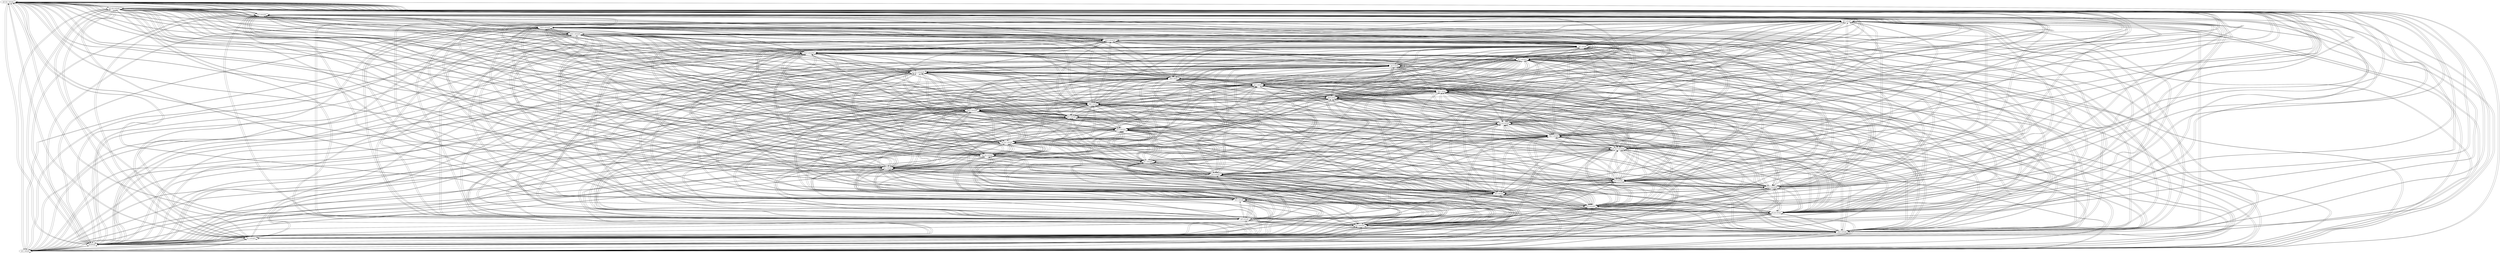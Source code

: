 digraph  {
	"pst.sbj.1-abwajis"	 [cell="pst.sbj.1",
		tense="pst.sbj",
		weight=0.03];
	"pst.sbj.1-abwajis" -> "pst.sbj.1-abwajis"	 [weight=0.03];
	"pst.sbj.6-abwajis"	 [cell="pst.sbj.6",
		tense="pst.sbj",
		weight=0.03];
	"pst.sbj.1-abwajis" -> "pst.sbj.6-abwajis"	 [weight=0.03];
	"pst.1-abwaji"	 [cell="pst.1",
		tense=pst,
		weight=0.03];
	"pst.sbj.1-abwajis" -> "pst.1-abwaji"	 [weight=0.03];
	"inf-abwajir"	 [cell=inf,
		tense=inf,
		weight=0.01];
	"pst.sbj.1-abwajis" -> "inf-abwajir"	 [weight=0.01];
	"fut.3-abwajira"	 [cell="fut.3",
		tense=fut,
		weight=0.01];
	"pst.sbj.1-abwajis" -> "fut.3-abwajira"	 [weight=0.0095];
	"imp.4-abwajô"	 [cell="imp.4",
		tense=imp,
		weight=1.0];
	"pst.sbj.1-abwajis" -> "imp.4-abwajô"	 [weight=0.38];
	"fut.5-abwajirE"	 [cell="fut.5",
		tense=fut,
		weight=0.01];
	"pst.sbj.1-abwajis" -> "fut.5-abwajirE"	 [weight=0.0095];
	"ipf.6-abwajE"	 [cell="ipf.6",
		tense=ipf,
		weight=1.0];
	"pst.sbj.1-abwajis" -> "ipf.6-abwajE"	 [weight=0.38];
	"pst.pcp-abwaji"	 [cell="pst.pcp",
		tense="pst.pcp",
		weight=0.01];
	"pst.sbj.1-abwajis" -> "pst.pcp-abwaji"	 [weight=0.01];
	"fut.6-abwajirô"	 [cell="fut.6",
		tense=fut,
		weight=0.01];
	"pst.sbj.1-abwajis" -> "fut.6-abwajirô"	 [weight=0.0095];
	"prs.5-abwajE"	 [cell="prs.5",
		tense=prs,
		weight=1.0];
	"pst.sbj.1-abwajis" -> "prs.5-abwajE"	 [weight=0.38];
	"ipf.2-abwajE"	 [cell="ipf.2",
		tense=ipf,
		weight=1.0];
	"pst.sbj.1-abwajis" -> "ipf.2-abwajE"	 [weight=0.38];
	"cond.5-abwajirjE"	 [cell="cond.5",
		tense=cond,
		weight=0.01];
	"pst.sbj.1-abwajis" -> "cond.5-abwajirjE"	 [weight=0.0095];
	"prs.4-abwajô"	 [cell="prs.4",
		tense=prs,
		weight=1.0];
	"pst.sbj.1-abwajis" -> "prs.4-abwajô"	 [weight=0.38];
	"pst.6-abwajir"	 [cell="pst.6",
		tense=pst,
		weight=0.03];
	"pst.sbj.1-abwajis" -> "pst.6-abwajir"	 [weight=0.03];
	"pst.3-abwaji"	 [cell="pst.3",
		tense=pst,
		weight=0.03];
	"pst.sbj.1-abwajis" -> "pst.3-abwaji"	 [weight=0.03];
	"fut.1-abwajirE"	 [cell="fut.1",
		tense=fut,
		weight=0.01];
	"pst.sbj.1-abwajis" -> "fut.1-abwajirE"	 [weight=0.0095];
	"pst.sbj.3-abwaji"	 [cell="pst.sbj.3",
		tense="pst.sbj",
		weight=0.03];
	"pst.sbj.1-abwajis" -> "pst.sbj.3-abwaji"	 [weight=0.03];
	"pst.sbj.4-abwajisjô"	 [cell="pst.sbj.4",
		tense="pst.sbj",
		weight=0.03];
	"pst.sbj.1-abwajis" -> "pst.sbj.4-abwajisjô"	 [weight=0.03];
	"pst.sbj.2-abwajis"	 [cell="pst.sbj.2",
		tense="pst.sbj",
		weight=0.03];
	"pst.sbj.1-abwajis" -> "pst.sbj.2-abwajis"	 [weight=0.03];
	"imp.5-abwajE"	 [cell="imp.5",
		tense=imp,
		weight=1.0];
	"pst.sbj.1-abwajis" -> "imp.5-abwajE"	 [weight=0.38];
	"pst.4-abwajim"	 [cell="pst.4",
		tense=pst,
		weight=0.03];
	"pst.sbj.1-abwajis" -> "pst.4-abwajim"	 [weight=0.03];
	"prs.pcp-abwajâ"	 [cell="prs.pcp",
		tense="prs.pcp",
		weight=1.0];
	"pst.sbj.1-abwajis" -> "prs.pcp-abwajâ"	 [weight=0.33];
	"pst.5-abwajit"	 [cell="pst.5",
		tense=pst,
		weight=0.03];
	"pst.sbj.1-abwajis" -> "pst.5-abwajit"	 [weight=0.03];
	"cond.2-abwajirE"	 [cell="cond.2",
		tense=cond,
		weight=0.01];
	"pst.sbj.1-abwajis" -> "cond.2-abwajirE"	 [weight=0.0095];
	"sbjv.3-abwaj"	 [cell="sbjv.3",
		tense=sbjv,
		weight=0.5];
	"pst.sbj.1-abwajis" -> "sbjv.3-abwaj"	 [weight=0.185];
	"sbjv.6-abwaj"	 [cell="sbjv.6",
		tense=sbjv,
		weight=0.5];
	"pst.sbj.1-abwajis" -> "sbjv.6-abwaj"	 [weight=0.185];
	"sbjv.1-abwaj"	 [cell="sbjv.1",
		tense=sbjv,
		weight=0.5];
	"pst.sbj.1-abwajis" -> "sbjv.1-abwaj"	 [weight=0.185];
	"pst.2-abwaji"	 [cell="pst.2",
		tense=pst,
		weight=0.03];
	"pst.sbj.1-abwajis" -> "pst.2-abwaji"	 [weight=0.03];
	"sbjv.2-abwaj"	 [cell="sbjv.2",
		tense=sbjv,
		weight=0.5];
	"pst.sbj.1-abwajis" -> "sbjv.2-abwaj"	 [weight=0.185];
	"pst.sbj.5-abwajisjE"	 [cell="pst.sbj.5",
		tense="pst.sbj",
		weight=0.03];
	"pst.sbj.1-abwajis" -> "pst.sbj.5-abwajisjE"	 [weight=0.03];
	"prs.6-abwaj"	 [cell="prs.6",
		tense=prs,
		weight=0.5];
	"pst.sbj.1-abwajis" -> "prs.6-abwaj"	 [weight=0.185];
	"fut.2-abwajira"	 [cell="fut.2",
		tense=fut,
		weight=0.01];
	"pst.sbj.1-abwajis" -> "fut.2-abwajira"	 [weight=0.0095];
	"cond.3-abwajirE"	 [cell="cond.3",
		tense=cond,
		weight=0.01];
	"pst.sbj.1-abwajis" -> "cond.3-abwajirE"	 [weight=0.0095];
	"ipf.1-abwajE"	 [cell="ipf.1",
		tense=ipf,
		weight=1.0];
	"pst.sbj.1-abwajis" -> "ipf.1-abwajE"	 [weight=0.38];
	"cond.4-abwajirjô"	 [cell="cond.4",
		tense=cond,
		weight=0.01];
	"pst.sbj.1-abwajis" -> "cond.4-abwajirjô"	 [weight=0.0095];
	"cond.1-abwajirE"	 [cell="cond.1",
		tense=cond,
		weight=0.01];
	"pst.sbj.1-abwajis" -> "cond.1-abwajirE"	 [weight=0.0095];
	"cond.6-abwajirE"	 [cell="cond.6",
		tense=cond,
		weight=0.01];
	"pst.sbj.1-abwajis" -> "cond.6-abwajirE"	 [weight=0.0095];
	"ipf.3-abwajE"	 [cell="ipf.3",
		tense=ipf,
		weight=1.0];
	"pst.sbj.1-abwajis" -> "ipf.3-abwajE"	 [weight=0.38];
	"fut.4-abwajirô"	 [cell="fut.4",
		tense=fut,
		weight=0.01];
	"pst.sbj.1-abwajis" -> "fut.4-abwajirô"	 [weight=0.0095];
	"pst.sbj.6-abwajis" -> "pst.sbj.1-abwajis"	 [weight=0.03];
	"pst.sbj.6-abwajis" -> "pst.sbj.6-abwajis"	 [weight=0.03];
	"pst.sbj.6-abwajis" -> "pst.1-abwaji"	 [weight=0.03];
	"pst.sbj.6-abwajis" -> "inf-abwajir"	 [weight=0.01];
	"pst.sbj.6-abwajis" -> "fut.3-abwajira"	 [weight=0.0095];
	"pst.sbj.6-abwajis" -> "imp.4-abwajô"	 [weight=0.38];
	"pst.sbj.6-abwajis" -> "fut.5-abwajirE"	 [weight=0.0095];
	"pst.sbj.6-abwajis" -> "ipf.6-abwajE"	 [weight=0.38];
	"pst.sbj.6-abwajis" -> "pst.pcp-abwaji"	 [weight=0.01];
	"pst.sbj.6-abwajis" -> "fut.6-abwajirô"	 [weight=0.0095];
	"pst.sbj.6-abwajis" -> "prs.5-abwajE"	 [weight=0.38];
	"pst.sbj.6-abwajis" -> "ipf.2-abwajE"	 [weight=0.38];
	"pst.sbj.6-abwajis" -> "cond.5-abwajirjE"	 [weight=0.0095];
	"pst.sbj.6-abwajis" -> "prs.4-abwajô"	 [weight=0.38];
	"pst.sbj.6-abwajis" -> "pst.6-abwajir"	 [weight=0.03];
	"pst.sbj.6-abwajis" -> "pst.3-abwaji"	 [weight=0.03];
	"pst.sbj.6-abwajis" -> "fut.1-abwajirE"	 [weight=0.0095];
	"pst.sbj.6-abwajis" -> "pst.sbj.3-abwaji"	 [weight=0.03];
	"pst.sbj.6-abwajis" -> "pst.sbj.4-abwajisjô"	 [weight=0.03];
	"pst.sbj.6-abwajis" -> "pst.sbj.2-abwajis"	 [weight=0.03];
	"pst.sbj.6-abwajis" -> "imp.5-abwajE"	 [weight=0.38];
	"pst.sbj.6-abwajis" -> "pst.4-abwajim"	 [weight=0.03];
	"pst.sbj.6-abwajis" -> "prs.pcp-abwajâ"	 [weight=0.33];
	"pst.sbj.6-abwajis" -> "pst.5-abwajit"	 [weight=0.03];
	"pst.sbj.6-abwajis" -> "cond.2-abwajirE"	 [weight=0.0095];
	"pst.sbj.6-abwajis" -> "sbjv.3-abwaj"	 [weight=0.185];
	"pst.sbj.6-abwajis" -> "sbjv.6-abwaj"	 [weight=0.185];
	"pst.sbj.6-abwajis" -> "sbjv.1-abwaj"	 [weight=0.185];
	"pst.sbj.6-abwajis" -> "pst.2-abwaji"	 [weight=0.03];
	"pst.sbj.6-abwajis" -> "sbjv.2-abwaj"	 [weight=0.185];
	"pst.sbj.6-abwajis" -> "pst.sbj.5-abwajisjE"	 [weight=0.03];
	"pst.sbj.6-abwajis" -> "prs.6-abwaj"	 [weight=0.185];
	"pst.sbj.6-abwajis" -> "fut.2-abwajira"	 [weight=0.0095];
	"pst.sbj.6-abwajis" -> "cond.3-abwajirE"	 [weight=0.0095];
	"pst.sbj.6-abwajis" -> "ipf.1-abwajE"	 [weight=0.38];
	"pst.sbj.6-abwajis" -> "cond.4-abwajirjô"	 [weight=0.0095];
	"pst.sbj.6-abwajis" -> "cond.1-abwajirE"	 [weight=0.0095];
	"pst.sbj.6-abwajis" -> "cond.6-abwajirE"	 [weight=0.0095];
	"pst.sbj.6-abwajis" -> "ipf.3-abwajE"	 [weight=0.38];
	"pst.sbj.6-abwajis" -> "fut.4-abwajirô"	 [weight=0.0095];
	"pst.1-abwaji" -> "pst.sbj.1-abwajis"	 [weight=0.03];
	"pst.1-abwaji" -> "pst.sbj.6-abwajis"	 [weight=0.03];
	"pst.1-abwaji" -> "pst.1-abwaji"	 [weight=0.03];
	"pst.1-abwaji" -> "inf-abwajir"	 [weight=0.01];
	"pst.1-abwaji" -> "fut.3-abwajira"	 [weight=0.0095];
	"pst.1-abwaji" -> "imp.4-abwajô"	 [weight=0.38];
	"pst.1-abwaji" -> "fut.5-abwajirE"	 [weight=0.0095];
	"pst.1-abwaji" -> "ipf.6-abwajE"	 [weight=0.38];
	"pst.1-abwaji" -> "pst.pcp-abwaji"	 [weight=0.01];
	"pst.1-abwaji" -> "fut.6-abwajirô"	 [weight=0.0095];
	"pst.1-abwaji" -> "prs.5-abwajE"	 [weight=0.38];
	"pst.1-abwaji" -> "ipf.2-abwajE"	 [weight=0.38];
	"pst.1-abwaji" -> "cond.5-abwajirjE"	 [weight=0.0095];
	"pst.1-abwaji" -> "prs.4-abwajô"	 [weight=0.38];
	"pst.1-abwaji" -> "pst.6-abwajir"	 [weight=0.03];
	"pst.1-abwaji" -> "pst.3-abwaji"	 [weight=0.03];
	"pst.1-abwaji" -> "fut.1-abwajirE"	 [weight=0.0095];
	"pst.1-abwaji" -> "pst.sbj.3-abwaji"	 [weight=0.03];
	"pst.1-abwaji" -> "pst.sbj.4-abwajisjô"	 [weight=0.03];
	"pst.1-abwaji" -> "pst.sbj.2-abwajis"	 [weight=0.03];
	"pst.1-abwaji" -> "imp.5-abwajE"	 [weight=0.38];
	"pst.1-abwaji" -> "pst.4-abwajim"	 [weight=0.03];
	"pst.1-abwaji" -> "prs.pcp-abwajâ"	 [weight=0.33];
	"pst.1-abwaji" -> "pst.5-abwajit"	 [weight=0.03];
	"pst.1-abwaji" -> "cond.2-abwajirE"	 [weight=0.0095];
	"pst.1-abwaji" -> "sbjv.3-abwaj"	 [weight=0.185];
	"pst.1-abwaji" -> "sbjv.6-abwaj"	 [weight=0.185];
	"pst.1-abwaji" -> "sbjv.1-abwaj"	 [weight=0.185];
	"pst.1-abwaji" -> "pst.2-abwaji"	 [weight=0.03];
	"pst.1-abwaji" -> "sbjv.2-abwaj"	 [weight=0.185];
	"pst.1-abwaji" -> "pst.sbj.5-abwajisjE"	 [weight=0.03];
	"pst.1-abwaji" -> "prs.6-abwaj"	 [weight=0.185];
	"pst.1-abwaji" -> "fut.2-abwajira"	 [weight=0.0095];
	"pst.1-abwaji" -> "cond.3-abwajirE"	 [weight=0.0095];
	"pst.1-abwaji" -> "ipf.1-abwajE"	 [weight=0.38];
	"pst.1-abwaji" -> "cond.4-abwajirjô"	 [weight=0.0095];
	"pst.1-abwaji" -> "cond.1-abwajirE"	 [weight=0.0095];
	"pst.1-abwaji" -> "cond.6-abwajirE"	 [weight=0.0095];
	"pst.1-abwaji" -> "ipf.3-abwajE"	 [weight=0.38];
	"pst.1-abwaji" -> "fut.4-abwajirô"	 [weight=0.0095];
	"inf-abwajir" -> "pst.sbj.1-abwajis"	 [weight=0.03];
	"inf-abwajir" -> "pst.sbj.6-abwajis"	 [weight=0.03];
	"inf-abwajir" -> "pst.1-abwaji"	 [weight=0.03];
	"inf-abwajir" -> "inf-abwajir"	 [weight=0.01];
	"inf-abwajir" -> "fut.3-abwajira"	 [weight=0.01];
	"inf-abwajir" -> "imp.4-abwajô"	 [weight=0.6];
	"inf-abwajir" -> "fut.5-abwajirE"	 [weight=0.01];
	"inf-abwajir" -> "ipf.6-abwajE"	 [weight=0.56];
	"inf-abwajir" -> "pst.pcp-abwaji"	 [weight=0.01];
	"inf-abwajir" -> "fut.6-abwajirô"	 [weight=0.01];
	"inf-abwajir" -> "prs.5-abwajE"	 [weight=0.6];
	"inf-abwajir" -> "ipf.2-abwajE"	 [weight=0.56];
	"inf-abwajir" -> "cond.5-abwajirjE"	 [weight=0.01];
	"inf-abwajir" -> "prs.4-abwajô"	 [weight=0.6];
	"inf-abwajir" -> "pst.6-abwajir"	 [weight=0.03];
	"inf-abwajir" -> "pst.3-abwaji"	 [weight=0.03];
	"inf-abwajir" -> "fut.1-abwajirE"	 [weight=0.01];
	"inf-abwajir" -> "pst.sbj.3-abwaji"	 [weight=0.03];
	"inf-abwajir" -> "pst.sbj.4-abwajisjô"	 [weight=0.03];
	"inf-abwajir" -> "pst.sbj.2-abwajis"	 [weight=0.03];
	"inf-abwajir" -> "imp.5-abwajE"	 [weight=0.6];
	"inf-abwajir" -> "pst.4-abwajim"	 [weight=0.03];
	"inf-abwajir" -> "prs.pcp-abwajâ"	 [weight=0.64];
	"inf-abwajir" -> "pst.5-abwajit"	 [weight=0.03];
	"inf-abwajir" -> "cond.2-abwajirE"	 [weight=0.01];
	"inf-abwajir" -> "sbjv.3-abwaj"	 [weight=0.25];
	"inf-abwajir" -> "sbjv.6-abwaj"	 [weight=0.25];
	"inf-abwajir" -> "sbjv.1-abwaj"	 [weight=0.25];
	"inf-abwajir" -> "pst.2-abwaji"	 [weight=0.03];
	"inf-abwajir" -> "sbjv.2-abwaj"	 [weight=0.25];
	"inf-abwajir" -> "pst.sbj.5-abwajisjE"	 [weight=0.03];
	"inf-abwajir" -> "prs.6-abwaj"	 [weight=0.25];
	"inf-abwajir" -> "fut.2-abwajira"	 [weight=0.01];
	"inf-abwajir" -> "cond.3-abwajirE"	 [weight=0.01];
	"inf-abwajir" -> "ipf.1-abwajE"	 [weight=0.56];
	"inf-abwajir" -> "cond.4-abwajirjô"	 [weight=0.01];
	"inf-abwajir" -> "cond.1-abwajirE"	 [weight=0.01];
	"inf-abwajir" -> "cond.6-abwajirE"	 [weight=0.01];
	"inf-abwajir" -> "ipf.3-abwajE"	 [weight=0.56];
	"inf-abwajir" -> "fut.4-abwajirô"	 [weight=0.01];
	"fut.3-abwajira" -> "pst.sbj.1-abwajis"	 [weight=0.0093];
	"fut.3-abwajira" -> "pst.sbj.6-abwajis"	 [weight=0.0093];
	"fut.3-abwajira" -> "pst.1-abwaji"	 [weight=0.0093];
	"fut.3-abwajira" -> "inf-abwajir"	 [weight=0.0022];
	"fut.3-abwajira" -> "fut.3-abwajira"	 [weight=0.01];
	"fut.3-abwajira" -> "imp.4-abwajô"	 [weight=0.55];
	"fut.3-abwajira" -> "fut.5-abwajirE"	 [weight=0.01];
	"fut.3-abwajira" -> "ipf.6-abwajE"	 [weight=0.55];
	"fut.3-abwajira" -> "pst.pcp-abwaji"	 [weight=0.0031];
	"fut.3-abwajira" -> "fut.6-abwajirô"	 [weight=0.01];
	"fut.3-abwajira" -> "prs.5-abwajE"	 [weight=0.55];
	"fut.3-abwajira" -> "ipf.2-abwajE"	 [weight=0.55];
	"fut.3-abwajira" -> "cond.5-abwajirjE"	 [weight=0.01];
	"fut.3-abwajira" -> "prs.4-abwajô"	 [weight=0.55];
	"fut.3-abwajira" -> "pst.6-abwajir"	 [weight=0.0093];
	"fut.3-abwajira" -> "pst.3-abwaji"	 [weight=0.0093];
	"fut.3-abwajira" -> "fut.1-abwajirE"	 [weight=0.01];
	"fut.3-abwajira" -> "pst.sbj.3-abwaji"	 [weight=0.0093];
	"fut.3-abwajira" -> "pst.sbj.4-abwajisjô"	 [weight=0.0093];
	"fut.3-abwajira" -> "pst.sbj.2-abwajis"	 [weight=0.0093];
	"fut.3-abwajira" -> "imp.5-abwajE"	 [weight=0.55];
	"fut.3-abwajira" -> "pst.4-abwajim"	 [weight=0.0093];
	"fut.3-abwajira" -> "prs.pcp-abwajâ"	 [weight=0.55];
	"fut.3-abwajira" -> "pst.5-abwajit"	 [weight=0.0093];
	"fut.3-abwajira" -> "cond.2-abwajirE"	 [weight=0.01];
	"fut.3-abwajira" -> "sbjv.3-abwaj"	 [weight=0.04];
	"fut.3-abwajira" -> "sbjv.6-abwaj"	 [weight=0.04];
	"fut.3-abwajira" -> "sbjv.1-abwaj"	 [weight=0.04];
	"fut.3-abwajira" -> "pst.2-abwaji"	 [weight=0.0093];
	"fut.3-abwajira" -> "sbjv.2-abwaj"	 [weight=0.04];
	"fut.3-abwajira" -> "pst.sbj.5-abwajisjE"	 [weight=0.0093];
	"fut.3-abwajira" -> "prs.6-abwaj"	 [weight=0.04];
	"fut.3-abwajira" -> "fut.2-abwajira"	 [weight=0.01];
	"fut.3-abwajira" -> "cond.3-abwajirE"	 [weight=0.01];
	"fut.3-abwajira" -> "ipf.1-abwajE"	 [weight=0.55];
	"fut.3-abwajira" -> "cond.4-abwajirjô"	 [weight=0.01];
	"fut.3-abwajira" -> "cond.1-abwajirE"	 [weight=0.01];
	"fut.3-abwajira" -> "cond.6-abwajirE"	 [weight=0.01];
	"fut.3-abwajira" -> "ipf.3-abwajE"	 [weight=0.55];
	"fut.3-abwajira" -> "fut.4-abwajirô"	 [weight=0.01];
	"imp.4-abwajô" -> "pst.sbj.1-abwajis"	 [weight=0.0012];
	"imp.4-abwajô" -> "pst.sbj.6-abwajis"	 [weight=0.0012];
	"imp.4-abwajô" -> "pst.1-abwaji"	 [weight=0.0012];
	"imp.4-abwajô" -> "inf-abwajir"	 [weight=0.0];
	"imp.4-abwajô" -> "fut.3-abwajira"	 [weight=0.0001];
	"imp.4-abwajô" -> "imp.4-abwajô"	 [weight=1.0];
	"imp.4-abwajô" -> "fut.5-abwajirE"	 [weight=0.0001];
	"imp.4-abwajô" -> "ipf.6-abwajE"	 [weight=1.0];
	"imp.4-abwajô" -> "pst.pcp-abwaji"	 [weight=0.0003];
	"imp.4-abwajô" -> "fut.6-abwajirô"	 [weight=0.0001];
	"imp.4-abwajô" -> "prs.5-abwajE"	 [weight=1.0];
	"imp.4-abwajô" -> "ipf.2-abwajE"	 [weight=1.0];
	"imp.4-abwajô" -> "cond.5-abwajirjE"	 [weight=0.0001];
	"imp.4-abwajô" -> "prs.4-abwajô"	 [weight=1.0];
	"imp.4-abwajô" -> "pst.6-abwajir"	 [weight=0.0012];
	"imp.4-abwajô" -> "pst.3-abwaji"	 [weight=0.0012];
	"imp.4-abwajô" -> "fut.1-abwajirE"	 [weight=0.0001];
	"imp.4-abwajô" -> "pst.sbj.3-abwaji"	 [weight=0.0012];
	"imp.4-abwajô" -> "pst.sbj.4-abwajisjô"	 [weight=0.0012];
	"imp.4-abwajô" -> "pst.sbj.2-abwajis"	 [weight=0.0012];
	"imp.4-abwajô" -> "imp.5-abwajE"	 [weight=1.0];
	"imp.4-abwajô" -> "pst.4-abwajim"	 [weight=0.0012];
	"imp.4-abwajô" -> "prs.pcp-abwajâ"	 [weight=1.0];
	"imp.4-abwajô" -> "pst.5-abwajit"	 [weight=0.0012];
	"imp.4-abwajô" -> "cond.2-abwajirE"	 [weight=0.0001];
	"imp.4-abwajô" -> "sbjv.3-abwaj"	 [weight=0.34];
	"imp.4-abwajô" -> "sbjv.6-abwaj"	 [weight=0.34];
	"imp.4-abwajô" -> "sbjv.1-abwaj"	 [weight=0.34];
	"imp.4-abwajô" -> "pst.2-abwaji"	 [weight=0.0012];
	"imp.4-abwajô" -> "sbjv.2-abwaj"	 [weight=0.34];
	"imp.4-abwajô" -> "pst.sbj.5-abwajisjE"	 [weight=0.0012];
	"imp.4-abwajô" -> "prs.6-abwaj"	 [weight=0.29];
	"imp.4-abwajô" -> "fut.2-abwajira"	 [weight=0.0001];
	"imp.4-abwajô" -> "cond.3-abwajirE"	 [weight=0.0001];
	"imp.4-abwajô" -> "ipf.1-abwajE"	 [weight=1.0];
	"imp.4-abwajô" -> "cond.4-abwajirjô"	 [weight=0.0001];
	"imp.4-abwajô" -> "cond.1-abwajirE"	 [weight=0.0001];
	"imp.4-abwajô" -> "cond.6-abwajirE"	 [weight=0.0001];
	"imp.4-abwajô" -> "ipf.3-abwajE"	 [weight=1.0];
	"imp.4-abwajô" -> "fut.4-abwajirô"	 [weight=0.0001];
	"fut.5-abwajirE" -> "pst.sbj.1-abwajis"	 [weight=0.0093];
	"fut.5-abwajirE" -> "pst.sbj.6-abwajis"	 [weight=0.0093];
	"fut.5-abwajirE" -> "pst.1-abwaji"	 [weight=0.0093];
	"fut.5-abwajirE" -> "inf-abwajir"	 [weight=0.0022];
	"fut.5-abwajirE" -> "fut.3-abwajira"	 [weight=0.01];
	"fut.5-abwajirE" -> "imp.4-abwajô"	 [weight=0.55];
	"fut.5-abwajirE" -> "fut.5-abwajirE"	 [weight=0.01];
	"fut.5-abwajirE" -> "ipf.6-abwajE"	 [weight=0.55];
	"fut.5-abwajirE" -> "pst.pcp-abwaji"	 [weight=0.0031];
	"fut.5-abwajirE" -> "fut.6-abwajirô"	 [weight=0.01];
	"fut.5-abwajirE" -> "prs.5-abwajE"	 [weight=0.55];
	"fut.5-abwajirE" -> "ipf.2-abwajE"	 [weight=0.55];
	"fut.5-abwajirE" -> "cond.5-abwajirjE"	 [weight=0.01];
	"fut.5-abwajirE" -> "prs.4-abwajô"	 [weight=0.55];
	"fut.5-abwajirE" -> "pst.6-abwajir"	 [weight=0.0093];
	"fut.5-abwajirE" -> "pst.3-abwaji"	 [weight=0.0093];
	"fut.5-abwajirE" -> "fut.1-abwajirE"	 [weight=0.01];
	"fut.5-abwajirE" -> "pst.sbj.3-abwaji"	 [weight=0.0093];
	"fut.5-abwajirE" -> "pst.sbj.4-abwajisjô"	 [weight=0.0093];
	"fut.5-abwajirE" -> "pst.sbj.2-abwajis"	 [weight=0.0093];
	"fut.5-abwajirE" -> "imp.5-abwajE"	 [weight=0.55];
	"fut.5-abwajirE" -> "pst.4-abwajim"	 [weight=0.0093];
	"fut.5-abwajirE" -> "prs.pcp-abwajâ"	 [weight=0.55];
	"fut.5-abwajirE" -> "pst.5-abwajit"	 [weight=0.0093];
	"fut.5-abwajirE" -> "cond.2-abwajirE"	 [weight=0.01];
	"fut.5-abwajirE" -> "sbjv.3-abwaj"	 [weight=0.04];
	"fut.5-abwajirE" -> "sbjv.6-abwaj"	 [weight=0.04];
	"fut.5-abwajirE" -> "sbjv.1-abwaj"	 [weight=0.04];
	"fut.5-abwajirE" -> "pst.2-abwaji"	 [weight=0.0093];
	"fut.5-abwajirE" -> "sbjv.2-abwaj"	 [weight=0.04];
	"fut.5-abwajirE" -> "pst.sbj.5-abwajisjE"	 [weight=0.0093];
	"fut.5-abwajirE" -> "prs.6-abwaj"	 [weight=0.04];
	"fut.5-abwajirE" -> "fut.2-abwajira"	 [weight=0.01];
	"fut.5-abwajirE" -> "cond.3-abwajirE"	 [weight=0.01];
	"fut.5-abwajirE" -> "ipf.1-abwajE"	 [weight=0.55];
	"fut.5-abwajirE" -> "cond.4-abwajirjô"	 [weight=0.01];
	"fut.5-abwajirE" -> "cond.1-abwajirE"	 [weight=0.01];
	"fut.5-abwajirE" -> "cond.6-abwajirE"	 [weight=0.01];
	"fut.5-abwajirE" -> "ipf.3-abwajE"	 [weight=0.55];
	"fut.5-abwajirE" -> "fut.4-abwajirô"	 [weight=0.01];
	"ipf.6-abwajE" -> "pst.sbj.1-abwajis"	 [weight=0.0012];
	"ipf.6-abwajE" -> "pst.sbj.6-abwajis"	 [weight=0.0012];
	"ipf.6-abwajE" -> "pst.1-abwaji"	 [weight=0.0012];
	"ipf.6-abwajE" -> "inf-abwajir"	 [weight=0.0];
	"ipf.6-abwajE" -> "fut.3-abwajira"	 [weight=0.0001];
	"ipf.6-abwajE" -> "imp.4-abwajô"	 [weight=1.0];
	"ipf.6-abwajE" -> "fut.5-abwajirE"	 [weight=0.0001];
	"ipf.6-abwajE" -> "ipf.6-abwajE"	 [weight=1.0];
	"ipf.6-abwajE" -> "pst.pcp-abwaji"	 [weight=0.0003];
	"ipf.6-abwajE" -> "fut.6-abwajirô"	 [weight=0.0001];
	"ipf.6-abwajE" -> "prs.5-abwajE"	 [weight=1.0];
	"ipf.6-abwajE" -> "ipf.2-abwajE"	 [weight=1.0];
	"ipf.6-abwajE" -> "cond.5-abwajirjE"	 [weight=0.0001];
	"ipf.6-abwajE" -> "prs.4-abwajô"	 [weight=1.0];
	"ipf.6-abwajE" -> "pst.6-abwajir"	 [weight=0.0012];
	"ipf.6-abwajE" -> "pst.3-abwaji"	 [weight=0.0012];
	"ipf.6-abwajE" -> "fut.1-abwajirE"	 [weight=0.0001];
	"ipf.6-abwajE" -> "pst.sbj.3-abwaji"	 [weight=0.0012];
	"ipf.6-abwajE" -> "pst.sbj.4-abwajisjô"	 [weight=0.0012];
	"ipf.6-abwajE" -> "pst.sbj.2-abwajis"	 [weight=0.0012];
	"ipf.6-abwajE" -> "imp.5-abwajE"	 [weight=1.0];
	"ipf.6-abwajE" -> "pst.4-abwajim"	 [weight=0.0012];
	"ipf.6-abwajE" -> "prs.pcp-abwajâ"	 [weight=1.0];
	"ipf.6-abwajE" -> "pst.5-abwajit"	 [weight=0.0012];
	"ipf.6-abwajE" -> "cond.2-abwajirE"	 [weight=0.0001];
	"ipf.6-abwajE" -> "sbjv.3-abwaj"	 [weight=0.33];
	"ipf.6-abwajE" -> "sbjv.6-abwaj"	 [weight=0.33];
	"ipf.6-abwajE" -> "sbjv.1-abwaj"	 [weight=0.33];
	"ipf.6-abwajE" -> "pst.2-abwaji"	 [weight=0.0012];
	"ipf.6-abwajE" -> "sbjv.2-abwaj"	 [weight=0.33];
	"ipf.6-abwajE" -> "pst.sbj.5-abwajisjE"	 [weight=0.0012];
	"ipf.6-abwajE" -> "prs.6-abwaj"	 [weight=0.29];
	"ipf.6-abwajE" -> "fut.2-abwajira"	 [weight=0.0001];
	"ipf.6-abwajE" -> "cond.3-abwajirE"	 [weight=0.0001];
	"ipf.6-abwajE" -> "ipf.1-abwajE"	 [weight=1.0];
	"ipf.6-abwajE" -> "cond.4-abwajirjô"	 [weight=0.0001];
	"ipf.6-abwajE" -> "cond.1-abwajirE"	 [weight=0.0001];
	"ipf.6-abwajE" -> "cond.6-abwajirE"	 [weight=0.0001];
	"ipf.6-abwajE" -> "ipf.3-abwajE"	 [weight=1.0];
	"ipf.6-abwajE" -> "fut.4-abwajirô"	 [weight=0.0001];
	"pst.pcp-abwaji" -> "pst.sbj.1-abwajis"	 [weight=0.03];
	"pst.pcp-abwaji" -> "pst.sbj.6-abwajis"	 [weight=0.03];
	"pst.pcp-abwaji" -> "pst.1-abwaji"	 [weight=0.03];
	"pst.pcp-abwaji" -> "inf-abwajir"	 [weight=0.0007];
	"pst.pcp-abwaji" -> "fut.3-abwajira"	 [weight=0.01];
	"pst.pcp-abwaji" -> "imp.4-abwajô"	 [weight=0.64];
	"pst.pcp-abwaji" -> "fut.5-abwajirE"	 [weight=0.01];
	"pst.pcp-abwaji" -> "ipf.6-abwajE"	 [weight=0.64];
	"pst.pcp-abwaji" -> "pst.pcp-abwaji"	 [weight=0.01];
	"pst.pcp-abwaji" -> "fut.6-abwajirô"	 [weight=0.01];
	"pst.pcp-abwaji" -> "prs.5-abwajE"	 [weight=0.6];
	"pst.pcp-abwaji" -> "ipf.2-abwajE"	 [weight=0.64];
	"pst.pcp-abwaji" -> "cond.5-abwajirjE"	 [weight=0.01];
	"pst.pcp-abwaji" -> "prs.4-abwajô"	 [weight=0.64];
	"pst.pcp-abwaji" -> "pst.6-abwajir"	 [weight=0.03];
	"pst.pcp-abwaji" -> "pst.3-abwaji"	 [weight=0.03];
	"pst.pcp-abwaji" -> "fut.1-abwajirE"	 [weight=0.01];
	"pst.pcp-abwaji" -> "pst.sbj.3-abwaji"	 [weight=0.03];
	"pst.pcp-abwaji" -> "pst.sbj.4-abwajisjô"	 [weight=0.03];
	"pst.pcp-abwaji" -> "pst.sbj.2-abwajis"	 [weight=0.03];
	"pst.pcp-abwaji" -> "imp.5-abwajE"	 [weight=0.6];
	"pst.pcp-abwaji" -> "pst.4-abwajim"	 [weight=0.03];
	"pst.pcp-abwaji" -> "prs.pcp-abwajâ"	 [weight=0.13];
	"pst.pcp-abwaji" -> "pst.5-abwajit"	 [weight=0.03];
	"pst.pcp-abwaji" -> "cond.2-abwajirE"	 [weight=0.01];
	"pst.pcp-abwaji" -> "sbjv.3-abwaj"	 [weight=0.13];
	"pst.pcp-abwaji" -> "sbjv.6-abwaj"	 [weight=0.13];
	"pst.pcp-abwaji" -> "sbjv.1-abwaj"	 [weight=0.13];
	"pst.pcp-abwaji" -> "pst.2-abwaji"	 [weight=0.03];
	"pst.pcp-abwaji" -> "sbjv.2-abwaj"	 [weight=0.13];
	"pst.pcp-abwaji" -> "pst.sbj.5-abwajisjE"	 [weight=0.03];
	"pst.pcp-abwaji" -> "prs.6-abwaj"	 [weight=0.13];
	"pst.pcp-abwaji" -> "fut.2-abwajira"	 [weight=0.01];
	"pst.pcp-abwaji" -> "cond.3-abwajirE"	 [weight=0.01];
	"pst.pcp-abwaji" -> "ipf.1-abwajE"	 [weight=0.64];
	"pst.pcp-abwaji" -> "cond.4-abwajirjô"	 [weight=0.01];
	"pst.pcp-abwaji" -> "cond.1-abwajirE"	 [weight=0.01];
	"pst.pcp-abwaji" -> "cond.6-abwajirE"	 [weight=0.01];
	"pst.pcp-abwaji" -> "ipf.3-abwajE"	 [weight=0.64];
	"pst.pcp-abwaji" -> "fut.4-abwajirô"	 [weight=0.01];
	"fut.6-abwajirô" -> "pst.sbj.1-abwajis"	 [weight=0.0093];
	"fut.6-abwajirô" -> "pst.sbj.6-abwajis"	 [weight=0.0093];
	"fut.6-abwajirô" -> "pst.1-abwaji"	 [weight=0.0093];
	"fut.6-abwajirô" -> "inf-abwajir"	 [weight=0.0022];
	"fut.6-abwajirô" -> "fut.3-abwajira"	 [weight=0.01];
	"fut.6-abwajirô" -> "imp.4-abwajô"	 [weight=0.55];
	"fut.6-abwajirô" -> "fut.5-abwajirE"	 [weight=0.01];
	"fut.6-abwajirô" -> "ipf.6-abwajE"	 [weight=0.55];
	"fut.6-abwajirô" -> "pst.pcp-abwaji"	 [weight=0.0031];
	"fut.6-abwajirô" -> "fut.6-abwajirô"	 [weight=0.01];
	"fut.6-abwajirô" -> "prs.5-abwajE"	 [weight=0.55];
	"fut.6-abwajirô" -> "ipf.2-abwajE"	 [weight=0.55];
	"fut.6-abwajirô" -> "cond.5-abwajirjE"	 [weight=0.01];
	"fut.6-abwajirô" -> "prs.4-abwajô"	 [weight=0.55];
	"fut.6-abwajirô" -> "pst.6-abwajir"	 [weight=0.0093];
	"fut.6-abwajirô" -> "pst.3-abwaji"	 [weight=0.0093];
	"fut.6-abwajirô" -> "fut.1-abwajirE"	 [weight=0.01];
	"fut.6-abwajirô" -> "pst.sbj.3-abwaji"	 [weight=0.0093];
	"fut.6-abwajirô" -> "pst.sbj.4-abwajisjô"	 [weight=0.0093];
	"fut.6-abwajirô" -> "pst.sbj.2-abwajis"	 [weight=0.0093];
	"fut.6-abwajirô" -> "imp.5-abwajE"	 [weight=0.55];
	"fut.6-abwajirô" -> "pst.4-abwajim"	 [weight=0.0093];
	"fut.6-abwajirô" -> "prs.pcp-abwajâ"	 [weight=0.55];
	"fut.6-abwajirô" -> "pst.5-abwajit"	 [weight=0.0093];
	"fut.6-abwajirô" -> "cond.2-abwajirE"	 [weight=0.01];
	"fut.6-abwajirô" -> "sbjv.3-abwaj"	 [weight=0.04];
	"fut.6-abwajirô" -> "sbjv.6-abwaj"	 [weight=0.04];
	"fut.6-abwajirô" -> "sbjv.1-abwaj"	 [weight=0.04];
	"fut.6-abwajirô" -> "pst.2-abwaji"	 [weight=0.0093];
	"fut.6-abwajirô" -> "sbjv.2-abwaj"	 [weight=0.04];
	"fut.6-abwajirô" -> "pst.sbj.5-abwajisjE"	 [weight=0.0093];
	"fut.6-abwajirô" -> "prs.6-abwaj"	 [weight=0.04];
	"fut.6-abwajirô" -> "fut.2-abwajira"	 [weight=0.01];
	"fut.6-abwajirô" -> "cond.3-abwajirE"	 [weight=0.01];
	"fut.6-abwajirô" -> "ipf.1-abwajE"	 [weight=0.55];
	"fut.6-abwajirô" -> "cond.4-abwajirjô"	 [weight=0.01];
	"fut.6-abwajirô" -> "cond.1-abwajirE"	 [weight=0.01];
	"fut.6-abwajirô" -> "cond.6-abwajirE"	 [weight=0.01];
	"fut.6-abwajirô" -> "ipf.3-abwajE"	 [weight=0.55];
	"fut.6-abwajirô" -> "fut.4-abwajirô"	 [weight=0.01];
	"prs.5-abwajE" -> "pst.sbj.1-abwajis"	 [weight=0.0012];
	"prs.5-abwajE" -> "pst.sbj.6-abwajis"	 [weight=0.0012];
	"prs.5-abwajE" -> "pst.1-abwaji"	 [weight=0.0012];
	"prs.5-abwajE" -> "inf-abwajir"	 [weight=0.0];
	"prs.5-abwajE" -> "fut.3-abwajira"	 [weight=0.0001];
	"prs.5-abwajE" -> "imp.4-abwajô"	 [weight=1.0];
	"prs.5-abwajE" -> "fut.5-abwajirE"	 [weight=0.0001];
	"prs.5-abwajE" -> "ipf.6-abwajE"	 [weight=1.0];
	"prs.5-abwajE" -> "pst.pcp-abwaji"	 [weight=0.0003];
	"prs.5-abwajE" -> "fut.6-abwajirô"	 [weight=0.0001];
	"prs.5-abwajE" -> "prs.5-abwajE"	 [weight=1.0];
	"prs.5-abwajE" -> "ipf.2-abwajE"	 [weight=1.0];
	"prs.5-abwajE" -> "cond.5-abwajirjE"	 [weight=0.0001];
	"prs.5-abwajE" -> "prs.4-abwajô"	 [weight=1.0];
	"prs.5-abwajE" -> "pst.6-abwajir"	 [weight=0.0012];
	"prs.5-abwajE" -> "pst.3-abwaji"	 [weight=0.0012];
	"prs.5-abwajE" -> "fut.1-abwajirE"	 [weight=0.0001];
	"prs.5-abwajE" -> "pst.sbj.3-abwaji"	 [weight=0.0012];
	"prs.5-abwajE" -> "pst.sbj.4-abwajisjô"	 [weight=0.0012];
	"prs.5-abwajE" -> "pst.sbj.2-abwajis"	 [weight=0.0012];
	"prs.5-abwajE" -> "imp.5-abwajE"	 [weight=1.0];
	"prs.5-abwajE" -> "pst.4-abwajim"	 [weight=0.0012];
	"prs.5-abwajE" -> "prs.pcp-abwajâ"	 [weight=1.0];
	"prs.5-abwajE" -> "pst.5-abwajit"	 [weight=0.0012];
	"prs.5-abwajE" -> "cond.2-abwajirE"	 [weight=0.0001];
	"prs.5-abwajE" -> "sbjv.3-abwaj"	 [weight=0.33];
	"prs.5-abwajE" -> "sbjv.6-abwaj"	 [weight=0.33];
	"prs.5-abwajE" -> "sbjv.1-abwaj"	 [weight=0.33];
	"prs.5-abwajE" -> "pst.2-abwaji"	 [weight=0.0012];
	"prs.5-abwajE" -> "sbjv.2-abwaj"	 [weight=0.33];
	"prs.5-abwajE" -> "pst.sbj.5-abwajisjE"	 [weight=0.0012];
	"prs.5-abwajE" -> "prs.6-abwaj"	 [weight=0.29];
	"prs.5-abwajE" -> "fut.2-abwajira"	 [weight=0.0001];
	"prs.5-abwajE" -> "cond.3-abwajirE"	 [weight=0.0001];
	"prs.5-abwajE" -> "ipf.1-abwajE"	 [weight=1.0];
	"prs.5-abwajE" -> "cond.4-abwajirjô"	 [weight=0.0001];
	"prs.5-abwajE" -> "cond.1-abwajirE"	 [weight=0.0001];
	"prs.5-abwajE" -> "cond.6-abwajirE"	 [weight=0.0001];
	"prs.5-abwajE" -> "ipf.3-abwajE"	 [weight=1.0];
	"prs.5-abwajE" -> "fut.4-abwajirô"	 [weight=0.0001];
	"ipf.2-abwajE" -> "pst.sbj.1-abwajis"	 [weight=0.0012];
	"ipf.2-abwajE" -> "pst.sbj.6-abwajis"	 [weight=0.0012];
	"ipf.2-abwajE" -> "pst.1-abwaji"	 [weight=0.0012];
	"ipf.2-abwajE" -> "inf-abwajir"	 [weight=0.0];
	"ipf.2-abwajE" -> "fut.3-abwajira"	 [weight=0.0001];
	"ipf.2-abwajE" -> "imp.4-abwajô"	 [weight=1.0];
	"ipf.2-abwajE" -> "fut.5-abwajirE"	 [weight=0.0001];
	"ipf.2-abwajE" -> "ipf.6-abwajE"	 [weight=1.0];
	"ipf.2-abwajE" -> "pst.pcp-abwaji"	 [weight=0.0003];
	"ipf.2-abwajE" -> "fut.6-abwajirô"	 [weight=0.0001];
	"ipf.2-abwajE" -> "prs.5-abwajE"	 [weight=1.0];
	"ipf.2-abwajE" -> "ipf.2-abwajE"	 [weight=1.0];
	"ipf.2-abwajE" -> "cond.5-abwajirjE"	 [weight=0.0001];
	"ipf.2-abwajE" -> "prs.4-abwajô"	 [weight=1.0];
	"ipf.2-abwajE" -> "pst.6-abwajir"	 [weight=0.0012];
	"ipf.2-abwajE" -> "pst.3-abwaji"	 [weight=0.0012];
	"ipf.2-abwajE" -> "fut.1-abwajirE"	 [weight=0.0001];
	"ipf.2-abwajE" -> "pst.sbj.3-abwaji"	 [weight=0.0012];
	"ipf.2-abwajE" -> "pst.sbj.4-abwajisjô"	 [weight=0.0012];
	"ipf.2-abwajE" -> "pst.sbj.2-abwajis"	 [weight=0.0012];
	"ipf.2-abwajE" -> "imp.5-abwajE"	 [weight=1.0];
	"ipf.2-abwajE" -> "pst.4-abwajim"	 [weight=0.0012];
	"ipf.2-abwajE" -> "prs.pcp-abwajâ"	 [weight=1.0];
	"ipf.2-abwajE" -> "pst.5-abwajit"	 [weight=0.0012];
	"ipf.2-abwajE" -> "cond.2-abwajirE"	 [weight=0.0001];
	"ipf.2-abwajE" -> "sbjv.3-abwaj"	 [weight=0.33];
	"ipf.2-abwajE" -> "sbjv.6-abwaj"	 [weight=0.33];
	"ipf.2-abwajE" -> "sbjv.1-abwaj"	 [weight=0.33];
	"ipf.2-abwajE" -> "pst.2-abwaji"	 [weight=0.0012];
	"ipf.2-abwajE" -> "sbjv.2-abwaj"	 [weight=0.33];
	"ipf.2-abwajE" -> "pst.sbj.5-abwajisjE"	 [weight=0.0012];
	"ipf.2-abwajE" -> "prs.6-abwaj"	 [weight=0.29];
	"ipf.2-abwajE" -> "fut.2-abwajira"	 [weight=0.0001];
	"ipf.2-abwajE" -> "cond.3-abwajirE"	 [weight=0.0001];
	"ipf.2-abwajE" -> "ipf.1-abwajE"	 [weight=1.0];
	"ipf.2-abwajE" -> "cond.4-abwajirjô"	 [weight=0.0001];
	"ipf.2-abwajE" -> "cond.1-abwajirE"	 [weight=0.0001];
	"ipf.2-abwajE" -> "cond.6-abwajirE"	 [weight=0.0001];
	"ipf.2-abwajE" -> "ipf.3-abwajE"	 [weight=1.0];
	"ipf.2-abwajE" -> "fut.4-abwajirô"	 [weight=0.0001];
	"cond.5-abwajirjE" -> "pst.sbj.1-abwajis"	 [weight=0.0093];
	"cond.5-abwajirjE" -> "pst.sbj.6-abwajis"	 [weight=0.0093];
	"cond.5-abwajirjE" -> "pst.1-abwaji"	 [weight=0.0093];
	"cond.5-abwajirjE" -> "inf-abwajir"	 [weight=0.0026];
	"cond.5-abwajirjE" -> "fut.3-abwajira"	 [weight=0.01];
	"cond.5-abwajirjE" -> "imp.4-abwajô"	 [weight=0.55];
	"cond.5-abwajirjE" -> "fut.5-abwajirE"	 [weight=0.01];
	"cond.5-abwajirjE" -> "ipf.6-abwajE"	 [weight=0.55];
	"cond.5-abwajirjE" -> "pst.pcp-abwaji"	 [weight=0.0031];
	"cond.5-abwajirjE" -> "fut.6-abwajirô"	 [weight=0.01];
	"cond.5-abwajirjE" -> "prs.5-abwajE"	 [weight=0.55];
	"cond.5-abwajirjE" -> "ipf.2-abwajE"	 [weight=0.55];
	"cond.5-abwajirjE" -> "cond.5-abwajirjE"	 [weight=0.01];
	"cond.5-abwajirjE" -> "prs.4-abwajô"	 [weight=0.55];
	"cond.5-abwajirjE" -> "pst.6-abwajir"	 [weight=0.0093];
	"cond.5-abwajirjE" -> "pst.3-abwaji"	 [weight=0.0093];
	"cond.5-abwajirjE" -> "fut.1-abwajirE"	 [weight=0.01];
	"cond.5-abwajirjE" -> "pst.sbj.3-abwaji"	 [weight=0.0093];
	"cond.5-abwajirjE" -> "pst.sbj.4-abwajisjô"	 [weight=0.0093];
	"cond.5-abwajirjE" -> "pst.sbj.2-abwajis"	 [weight=0.0093];
	"cond.5-abwajirjE" -> "imp.5-abwajE"	 [weight=0.55];
	"cond.5-abwajirjE" -> "pst.4-abwajim"	 [weight=0.0093];
	"cond.5-abwajirjE" -> "prs.pcp-abwajâ"	 [weight=0.55];
	"cond.5-abwajirjE" -> "pst.5-abwajit"	 [weight=0.0093];
	"cond.5-abwajirjE" -> "cond.2-abwajirE"	 [weight=0.01];
	"cond.5-abwajirjE" -> "sbjv.3-abwaj"	 [weight=0.04];
	"cond.5-abwajirjE" -> "sbjv.6-abwaj"	 [weight=0.04];
	"cond.5-abwajirjE" -> "sbjv.1-abwaj"	 [weight=0.04];
	"cond.5-abwajirjE" -> "pst.2-abwaji"	 [weight=0.0093];
	"cond.5-abwajirjE" -> "sbjv.2-abwaj"	 [weight=0.04];
	"cond.5-abwajirjE" -> "pst.sbj.5-abwajisjE"	 [weight=0.0093];
	"cond.5-abwajirjE" -> "prs.6-abwaj"	 [weight=0.04];
	"cond.5-abwajirjE" -> "fut.2-abwajira"	 [weight=0.01];
	"cond.5-abwajirjE" -> "cond.3-abwajirE"	 [weight=0.01];
	"cond.5-abwajirjE" -> "ipf.1-abwajE"	 [weight=0.55];
	"cond.5-abwajirjE" -> "cond.4-abwajirjô"	 [weight=0.01];
	"cond.5-abwajirjE" -> "cond.1-abwajirE"	 [weight=0.01];
	"cond.5-abwajirjE" -> "cond.6-abwajirE"	 [weight=0.01];
	"cond.5-abwajirjE" -> "ipf.3-abwajE"	 [weight=0.55];
	"cond.5-abwajirjE" -> "fut.4-abwajirô"	 [weight=0.01];
	"prs.4-abwajô" -> "pst.sbj.1-abwajis"	 [weight=0.0012];
	"prs.4-abwajô" -> "pst.sbj.6-abwajis"	 [weight=0.0012];
	"prs.4-abwajô" -> "pst.1-abwaji"	 [weight=0.0012];
	"prs.4-abwajô" -> "inf-abwajir"	 [weight=0.0];
	"prs.4-abwajô" -> "fut.3-abwajira"	 [weight=0.0001];
	"prs.4-abwajô" -> "imp.4-abwajô"	 [weight=1.0];
	"prs.4-abwajô" -> "fut.5-abwajirE"	 [weight=0.0001];
	"prs.4-abwajô" -> "ipf.6-abwajE"	 [weight=1.0];
	"prs.4-abwajô" -> "pst.pcp-abwaji"	 [weight=0.0003];
	"prs.4-abwajô" -> "fut.6-abwajirô"	 [weight=0.0001];
	"prs.4-abwajô" -> "prs.5-abwajE"	 [weight=1.0];
	"prs.4-abwajô" -> "ipf.2-abwajE"	 [weight=1.0];
	"prs.4-abwajô" -> "cond.5-abwajirjE"	 [weight=0.0001];
	"prs.4-abwajô" -> "prs.4-abwajô"	 [weight=1.0];
	"prs.4-abwajô" -> "pst.6-abwajir"	 [weight=0.0012];
	"prs.4-abwajô" -> "pst.3-abwaji"	 [weight=0.0012];
	"prs.4-abwajô" -> "fut.1-abwajirE"	 [weight=0.0001];
	"prs.4-abwajô" -> "pst.sbj.3-abwaji"	 [weight=0.0012];
	"prs.4-abwajô" -> "pst.sbj.4-abwajisjô"	 [weight=0.0012];
	"prs.4-abwajô" -> "pst.sbj.2-abwajis"	 [weight=0.0012];
	"prs.4-abwajô" -> "imp.5-abwajE"	 [weight=1.0];
	"prs.4-abwajô" -> "pst.4-abwajim"	 [weight=0.0012];
	"prs.4-abwajô" -> "prs.pcp-abwajâ"	 [weight=1.0];
	"prs.4-abwajô" -> "pst.5-abwajit"	 [weight=0.0012];
	"prs.4-abwajô" -> "cond.2-abwajirE"	 [weight=0.0001];
	"prs.4-abwajô" -> "sbjv.3-abwaj"	 [weight=0.33];
	"prs.4-abwajô" -> "sbjv.6-abwaj"	 [weight=0.33];
	"prs.4-abwajô" -> "sbjv.1-abwaj"	 [weight=0.33];
	"prs.4-abwajô" -> "pst.2-abwaji"	 [weight=0.0012];
	"prs.4-abwajô" -> "sbjv.2-abwaj"	 [weight=0.33];
	"prs.4-abwajô" -> "pst.sbj.5-abwajisjE"	 [weight=0.0012];
	"prs.4-abwajô" -> "prs.6-abwaj"	 [weight=0.29];
	"prs.4-abwajô" -> "fut.2-abwajira"	 [weight=0.0001];
	"prs.4-abwajô" -> "cond.3-abwajirE"	 [weight=0.0001];
	"prs.4-abwajô" -> "ipf.1-abwajE"	 [weight=1.0];
	"prs.4-abwajô" -> "cond.4-abwajirjô"	 [weight=0.0001];
	"prs.4-abwajô" -> "cond.1-abwajirE"	 [weight=0.0001];
	"prs.4-abwajô" -> "cond.6-abwajirE"	 [weight=0.0001];
	"prs.4-abwajô" -> "ipf.3-abwajE"	 [weight=1.0];
	"prs.4-abwajô" -> "fut.4-abwajirô"	 [weight=0.0001];
	"pst.6-abwajir" -> "pst.sbj.1-abwajis"	 [weight=0.03];
	"pst.6-abwajir" -> "pst.sbj.6-abwajis"	 [weight=0.03];
	"pst.6-abwajir" -> "pst.1-abwaji"	 [weight=0.03];
	"pst.6-abwajir" -> "inf-abwajir"	 [weight=0.01];
	"pst.6-abwajir" -> "fut.3-abwajira"	 [weight=0.0095];
	"pst.6-abwajir" -> "imp.4-abwajô"	 [weight=0.38];
	"pst.6-abwajir" -> "fut.5-abwajirE"	 [weight=0.0095];
	"pst.6-abwajir" -> "ipf.6-abwajE"	 [weight=0.38];
	"pst.6-abwajir" -> "pst.pcp-abwaji"	 [weight=0.01];
	"pst.6-abwajir" -> "fut.6-abwajirô"	 [weight=0.0095];
	"pst.6-abwajir" -> "prs.5-abwajE"	 [weight=0.38];
	"pst.6-abwajir" -> "ipf.2-abwajE"	 [weight=0.38];
	"pst.6-abwajir" -> "cond.5-abwajirjE"	 [weight=0.0095];
	"pst.6-abwajir" -> "prs.4-abwajô"	 [weight=0.38];
	"pst.6-abwajir" -> "pst.6-abwajir"	 [weight=0.03];
	"pst.6-abwajir" -> "pst.3-abwaji"	 [weight=0.03];
	"pst.6-abwajir" -> "fut.1-abwajirE"	 [weight=0.0095];
	"pst.6-abwajir" -> "pst.sbj.3-abwaji"	 [weight=0.03];
	"pst.6-abwajir" -> "pst.sbj.4-abwajisjô"	 [weight=0.03];
	"pst.6-abwajir" -> "pst.sbj.2-abwajis"	 [weight=0.03];
	"pst.6-abwajir" -> "imp.5-abwajE"	 [weight=0.38];
	"pst.6-abwajir" -> "pst.4-abwajim"	 [weight=0.03];
	"pst.6-abwajir" -> "prs.pcp-abwajâ"	 [weight=0.33];
	"pst.6-abwajir" -> "pst.5-abwajit"	 [weight=0.03];
	"pst.6-abwajir" -> "cond.2-abwajirE"	 [weight=0.0095];
	"pst.6-abwajir" -> "sbjv.3-abwaj"	 [weight=0.185];
	"pst.6-abwajir" -> "sbjv.6-abwaj"	 [weight=0.185];
	"pst.6-abwajir" -> "sbjv.1-abwaj"	 [weight=0.185];
	"pst.6-abwajir" -> "pst.2-abwaji"	 [weight=0.03];
	"pst.6-abwajir" -> "sbjv.2-abwaj"	 [weight=0.185];
	"pst.6-abwajir" -> "pst.sbj.5-abwajisjE"	 [weight=0.03];
	"pst.6-abwajir" -> "prs.6-abwaj"	 [weight=0.185];
	"pst.6-abwajir" -> "fut.2-abwajira"	 [weight=0.0095];
	"pst.6-abwajir" -> "cond.3-abwajirE"	 [weight=0.0095];
	"pst.6-abwajir" -> "ipf.1-abwajE"	 [weight=0.38];
	"pst.6-abwajir" -> "cond.4-abwajirjô"	 [weight=0.0095];
	"pst.6-abwajir" -> "cond.1-abwajirE"	 [weight=0.0095];
	"pst.6-abwajir" -> "cond.6-abwajirE"	 [weight=0.0095];
	"pst.6-abwajir" -> "ipf.3-abwajE"	 [weight=0.38];
	"pst.6-abwajir" -> "fut.4-abwajirô"	 [weight=0.0095];
	"pst.3-abwaji" -> "pst.sbj.1-abwajis"	 [weight=0.03];
	"pst.3-abwaji" -> "pst.sbj.6-abwajis"	 [weight=0.03];
	"pst.3-abwaji" -> "pst.1-abwaji"	 [weight=0.03];
	"pst.3-abwaji" -> "inf-abwajir"	 [weight=0.01];
	"pst.3-abwaji" -> "fut.3-abwajira"	 [weight=0.0095];
	"pst.3-abwaji" -> "imp.4-abwajô"	 [weight=0.38];
	"pst.3-abwaji" -> "fut.5-abwajirE"	 [weight=0.0095];
	"pst.3-abwaji" -> "ipf.6-abwajE"	 [weight=0.38];
	"pst.3-abwaji" -> "pst.pcp-abwaji"	 [weight=0.01];
	"pst.3-abwaji" -> "fut.6-abwajirô"	 [weight=0.0095];
	"pst.3-abwaji" -> "prs.5-abwajE"	 [weight=0.38];
	"pst.3-abwaji" -> "ipf.2-abwajE"	 [weight=0.38];
	"pst.3-abwaji" -> "cond.5-abwajirjE"	 [weight=0.0095];
	"pst.3-abwaji" -> "prs.4-abwajô"	 [weight=0.38];
	"pst.3-abwaji" -> "pst.6-abwajir"	 [weight=0.03];
	"pst.3-abwaji" -> "pst.3-abwaji"	 [weight=0.03];
	"pst.3-abwaji" -> "fut.1-abwajirE"	 [weight=0.0095];
	"pst.3-abwaji" -> "pst.sbj.3-abwaji"	 [weight=0.03];
	"pst.3-abwaji" -> "pst.sbj.4-abwajisjô"	 [weight=0.03];
	"pst.3-abwaji" -> "pst.sbj.2-abwajis"	 [weight=0.03];
	"pst.3-abwaji" -> "imp.5-abwajE"	 [weight=0.38];
	"pst.3-abwaji" -> "pst.4-abwajim"	 [weight=0.03];
	"pst.3-abwaji" -> "prs.pcp-abwajâ"	 [weight=0.33];
	"pst.3-abwaji" -> "pst.5-abwajit"	 [weight=0.03];
	"pst.3-abwaji" -> "cond.2-abwajirE"	 [weight=0.0095];
	"pst.3-abwaji" -> "sbjv.3-abwaj"	 [weight=0.185];
	"pst.3-abwaji" -> "sbjv.6-abwaj"	 [weight=0.185];
	"pst.3-abwaji" -> "sbjv.1-abwaj"	 [weight=0.185];
	"pst.3-abwaji" -> "pst.2-abwaji"	 [weight=0.03];
	"pst.3-abwaji" -> "sbjv.2-abwaj"	 [weight=0.185];
	"pst.3-abwaji" -> "pst.sbj.5-abwajisjE"	 [weight=0.03];
	"pst.3-abwaji" -> "prs.6-abwaj"	 [weight=0.185];
	"pst.3-abwaji" -> "fut.2-abwajira"	 [weight=0.0095];
	"pst.3-abwaji" -> "cond.3-abwajirE"	 [weight=0.0095];
	"pst.3-abwaji" -> "ipf.1-abwajE"	 [weight=0.38];
	"pst.3-abwaji" -> "cond.4-abwajirjô"	 [weight=0.0095];
	"pst.3-abwaji" -> "cond.1-abwajirE"	 [weight=0.0095];
	"pst.3-abwaji" -> "cond.6-abwajirE"	 [weight=0.0095];
	"pst.3-abwaji" -> "ipf.3-abwajE"	 [weight=0.38];
	"pst.3-abwaji" -> "fut.4-abwajirô"	 [weight=0.0095];
	"fut.1-abwajirE" -> "pst.sbj.1-abwajis"	 [weight=0.0093];
	"fut.1-abwajirE" -> "pst.sbj.6-abwajis"	 [weight=0.0093];
	"fut.1-abwajirE" -> "pst.1-abwaji"	 [weight=0.0093];
	"fut.1-abwajirE" -> "inf-abwajir"	 [weight=0.0022];
	"fut.1-abwajirE" -> "fut.3-abwajira"	 [weight=0.01];
	"fut.1-abwajirE" -> "imp.4-abwajô"	 [weight=0.55];
	"fut.1-abwajirE" -> "fut.5-abwajirE"	 [weight=0.01];
	"fut.1-abwajirE" -> "ipf.6-abwajE"	 [weight=0.55];
	"fut.1-abwajirE" -> "pst.pcp-abwaji"	 [weight=0.0031];
	"fut.1-abwajirE" -> "fut.6-abwajirô"	 [weight=0.01];
	"fut.1-abwajirE" -> "prs.5-abwajE"	 [weight=0.55];
	"fut.1-abwajirE" -> "ipf.2-abwajE"	 [weight=0.55];
	"fut.1-abwajirE" -> "cond.5-abwajirjE"	 [weight=0.01];
	"fut.1-abwajirE" -> "prs.4-abwajô"	 [weight=0.55];
	"fut.1-abwajirE" -> "pst.6-abwajir"	 [weight=0.0093];
	"fut.1-abwajirE" -> "pst.3-abwaji"	 [weight=0.0093];
	"fut.1-abwajirE" -> "fut.1-abwajirE"	 [weight=0.01];
	"fut.1-abwajirE" -> "pst.sbj.3-abwaji"	 [weight=0.0093];
	"fut.1-abwajirE" -> "pst.sbj.4-abwajisjô"	 [weight=0.0093];
	"fut.1-abwajirE" -> "pst.sbj.2-abwajis"	 [weight=0.0093];
	"fut.1-abwajirE" -> "imp.5-abwajE"	 [weight=0.55];
	"fut.1-abwajirE" -> "pst.4-abwajim"	 [weight=0.0093];
	"fut.1-abwajirE" -> "prs.pcp-abwajâ"	 [weight=0.55];
	"fut.1-abwajirE" -> "pst.5-abwajit"	 [weight=0.0093];
	"fut.1-abwajirE" -> "cond.2-abwajirE"	 [weight=0.01];
	"fut.1-abwajirE" -> "sbjv.3-abwaj"	 [weight=0.04];
	"fut.1-abwajirE" -> "sbjv.6-abwaj"	 [weight=0.04];
	"fut.1-abwajirE" -> "sbjv.1-abwaj"	 [weight=0.04];
	"fut.1-abwajirE" -> "pst.2-abwaji"	 [weight=0.0093];
	"fut.1-abwajirE" -> "sbjv.2-abwaj"	 [weight=0.04];
	"fut.1-abwajirE" -> "pst.sbj.5-abwajisjE"	 [weight=0.0093];
	"fut.1-abwajirE" -> "prs.6-abwaj"	 [weight=0.04];
	"fut.1-abwajirE" -> "fut.2-abwajira"	 [weight=0.01];
	"fut.1-abwajirE" -> "cond.3-abwajirE"	 [weight=0.01];
	"fut.1-abwajirE" -> "ipf.1-abwajE"	 [weight=0.55];
	"fut.1-abwajirE" -> "cond.4-abwajirjô"	 [weight=0.01];
	"fut.1-abwajirE" -> "cond.1-abwajirE"	 [weight=0.01];
	"fut.1-abwajirE" -> "cond.6-abwajirE"	 [weight=0.01];
	"fut.1-abwajirE" -> "ipf.3-abwajE"	 [weight=0.55];
	"fut.1-abwajirE" -> "fut.4-abwajirô"	 [weight=0.01];
	"pst.sbj.3-abwaji" -> "pst.sbj.1-abwajis"	 [weight=0.03];
	"pst.sbj.3-abwaji" -> "pst.sbj.6-abwajis"	 [weight=0.03];
	"pst.sbj.3-abwaji" -> "pst.1-abwaji"	 [weight=0.03];
	"pst.sbj.3-abwaji" -> "inf-abwajir"	 [weight=0.01];
	"pst.sbj.3-abwaji" -> "fut.3-abwajira"	 [weight=0.0095];
	"pst.sbj.3-abwaji" -> "imp.4-abwajô"	 [weight=0.38];
	"pst.sbj.3-abwaji" -> "fut.5-abwajirE"	 [weight=0.0095];
	"pst.sbj.3-abwaji" -> "ipf.6-abwajE"	 [weight=0.38];
	"pst.sbj.3-abwaji" -> "pst.pcp-abwaji"	 [weight=0.01];
	"pst.sbj.3-abwaji" -> "fut.6-abwajirô"	 [weight=0.0095];
	"pst.sbj.3-abwaji" -> "prs.5-abwajE"	 [weight=0.38];
	"pst.sbj.3-abwaji" -> "ipf.2-abwajE"	 [weight=0.38];
	"pst.sbj.3-abwaji" -> "cond.5-abwajirjE"	 [weight=0.0095];
	"pst.sbj.3-abwaji" -> "prs.4-abwajô"	 [weight=0.38];
	"pst.sbj.3-abwaji" -> "pst.6-abwajir"	 [weight=0.03];
	"pst.sbj.3-abwaji" -> "pst.3-abwaji"	 [weight=0.03];
	"pst.sbj.3-abwaji" -> "fut.1-abwajirE"	 [weight=0.0095];
	"pst.sbj.3-abwaji" -> "pst.sbj.3-abwaji"	 [weight=0.03];
	"pst.sbj.3-abwaji" -> "pst.sbj.4-abwajisjô"	 [weight=0.03];
	"pst.sbj.3-abwaji" -> "pst.sbj.2-abwajis"	 [weight=0.03];
	"pst.sbj.3-abwaji" -> "imp.5-abwajE"	 [weight=0.38];
	"pst.sbj.3-abwaji" -> "pst.4-abwajim"	 [weight=0.03];
	"pst.sbj.3-abwaji" -> "prs.pcp-abwajâ"	 [weight=0.33];
	"pst.sbj.3-abwaji" -> "pst.5-abwajit"	 [weight=0.03];
	"pst.sbj.3-abwaji" -> "cond.2-abwajirE"	 [weight=0.0095];
	"pst.sbj.3-abwaji" -> "sbjv.3-abwaj"	 [weight=0.185];
	"pst.sbj.3-abwaji" -> "sbjv.6-abwaj"	 [weight=0.185];
	"pst.sbj.3-abwaji" -> "sbjv.1-abwaj"	 [weight=0.185];
	"pst.sbj.3-abwaji" -> "pst.2-abwaji"	 [weight=0.03];
	"pst.sbj.3-abwaji" -> "sbjv.2-abwaj"	 [weight=0.185];
	"pst.sbj.3-abwaji" -> "pst.sbj.5-abwajisjE"	 [weight=0.03];
	"pst.sbj.3-abwaji" -> "prs.6-abwaj"	 [weight=0.185];
	"pst.sbj.3-abwaji" -> "fut.2-abwajira"	 [weight=0.0095];
	"pst.sbj.3-abwaji" -> "cond.3-abwajirE"	 [weight=0.0095];
	"pst.sbj.3-abwaji" -> "ipf.1-abwajE"	 [weight=0.38];
	"pst.sbj.3-abwaji" -> "cond.4-abwajirjô"	 [weight=0.0095];
	"pst.sbj.3-abwaji" -> "cond.1-abwajirE"	 [weight=0.0095];
	"pst.sbj.3-abwaji" -> "cond.6-abwajirE"	 [weight=0.0095];
	"pst.sbj.3-abwaji" -> "ipf.3-abwajE"	 [weight=0.38];
	"pst.sbj.3-abwaji" -> "fut.4-abwajirô"	 [weight=0.0095];
	"pst.sbj.4-abwajisjô" -> "pst.sbj.1-abwajis"	 [weight=0.03];
	"pst.sbj.4-abwajisjô" -> "pst.sbj.6-abwajis"	 [weight=0.03];
	"pst.sbj.4-abwajisjô" -> "pst.1-abwaji"	 [weight=0.03];
	"pst.sbj.4-abwajisjô" -> "inf-abwajir"	 [weight=0.01];
	"pst.sbj.4-abwajisjô" -> "fut.3-abwajira"	 [weight=0.0095];
	"pst.sbj.4-abwajisjô" -> "imp.4-abwajô"	 [weight=0.38];
	"pst.sbj.4-abwajisjô" -> "fut.5-abwajirE"	 [weight=0.0095];
	"pst.sbj.4-abwajisjô" -> "ipf.6-abwajE"	 [weight=0.38];
	"pst.sbj.4-abwajisjô" -> "pst.pcp-abwaji"	 [weight=0.01];
	"pst.sbj.4-abwajisjô" -> "fut.6-abwajirô"	 [weight=0.0095];
	"pst.sbj.4-abwajisjô" -> "prs.5-abwajE"	 [weight=0.38];
	"pst.sbj.4-abwajisjô" -> "ipf.2-abwajE"	 [weight=0.38];
	"pst.sbj.4-abwajisjô" -> "cond.5-abwajirjE"	 [weight=0.0095];
	"pst.sbj.4-abwajisjô" -> "prs.4-abwajô"	 [weight=0.38];
	"pst.sbj.4-abwajisjô" -> "pst.6-abwajir"	 [weight=0.03];
	"pst.sbj.4-abwajisjô" -> "pst.3-abwaji"	 [weight=0.03];
	"pst.sbj.4-abwajisjô" -> "fut.1-abwajirE"	 [weight=0.0095];
	"pst.sbj.4-abwajisjô" -> "pst.sbj.3-abwaji"	 [weight=0.03];
	"pst.sbj.4-abwajisjô" -> "pst.sbj.4-abwajisjô"	 [weight=0.03];
	"pst.sbj.4-abwajisjô" -> "pst.sbj.2-abwajis"	 [weight=0.03];
	"pst.sbj.4-abwajisjô" -> "imp.5-abwajE"	 [weight=0.38];
	"pst.sbj.4-abwajisjô" -> "pst.4-abwajim"	 [weight=0.03];
	"pst.sbj.4-abwajisjô" -> "prs.pcp-abwajâ"	 [weight=0.33];
	"pst.sbj.4-abwajisjô" -> "pst.5-abwajit"	 [weight=0.03];
	"pst.sbj.4-abwajisjô" -> "cond.2-abwajirE"	 [weight=0.0095];
	"pst.sbj.4-abwajisjô" -> "sbjv.3-abwaj"	 [weight=0.185];
	"pst.sbj.4-abwajisjô" -> "sbjv.6-abwaj"	 [weight=0.185];
	"pst.sbj.4-abwajisjô" -> "sbjv.1-abwaj"	 [weight=0.185];
	"pst.sbj.4-abwajisjô" -> "pst.2-abwaji"	 [weight=0.03];
	"pst.sbj.4-abwajisjô" -> "sbjv.2-abwaj"	 [weight=0.185];
	"pst.sbj.4-abwajisjô" -> "pst.sbj.5-abwajisjE"	 [weight=0.03];
	"pst.sbj.4-abwajisjô" -> "prs.6-abwaj"	 [weight=0.185];
	"pst.sbj.4-abwajisjô" -> "fut.2-abwajira"	 [weight=0.0095];
	"pst.sbj.4-abwajisjô" -> "cond.3-abwajirE"	 [weight=0.0095];
	"pst.sbj.4-abwajisjô" -> "ipf.1-abwajE"	 [weight=0.38];
	"pst.sbj.4-abwajisjô" -> "cond.4-abwajirjô"	 [weight=0.0095];
	"pst.sbj.4-abwajisjô" -> "cond.1-abwajirE"	 [weight=0.0095];
	"pst.sbj.4-abwajisjô" -> "cond.6-abwajirE"	 [weight=0.0095];
	"pst.sbj.4-abwajisjô" -> "ipf.3-abwajE"	 [weight=0.38];
	"pst.sbj.4-abwajisjô" -> "fut.4-abwajirô"	 [weight=0.0095];
	"pst.sbj.2-abwajis" -> "pst.sbj.1-abwajis"	 [weight=0.03];
	"pst.sbj.2-abwajis" -> "pst.sbj.6-abwajis"	 [weight=0.03];
	"pst.sbj.2-abwajis" -> "pst.1-abwaji"	 [weight=0.03];
	"pst.sbj.2-abwajis" -> "inf-abwajir"	 [weight=0.01];
	"pst.sbj.2-abwajis" -> "fut.3-abwajira"	 [weight=0.0095];
	"pst.sbj.2-abwajis" -> "imp.4-abwajô"	 [weight=0.38];
	"pst.sbj.2-abwajis" -> "fut.5-abwajirE"	 [weight=0.0095];
	"pst.sbj.2-abwajis" -> "ipf.6-abwajE"	 [weight=0.38];
	"pst.sbj.2-abwajis" -> "pst.pcp-abwaji"	 [weight=0.01];
	"pst.sbj.2-abwajis" -> "fut.6-abwajirô"	 [weight=0.0095];
	"pst.sbj.2-abwajis" -> "prs.5-abwajE"	 [weight=0.38];
	"pst.sbj.2-abwajis" -> "ipf.2-abwajE"	 [weight=0.38];
	"pst.sbj.2-abwajis" -> "cond.5-abwajirjE"	 [weight=0.0095];
	"pst.sbj.2-abwajis" -> "prs.4-abwajô"	 [weight=0.38];
	"pst.sbj.2-abwajis" -> "pst.6-abwajir"	 [weight=0.03];
	"pst.sbj.2-abwajis" -> "pst.3-abwaji"	 [weight=0.03];
	"pst.sbj.2-abwajis" -> "fut.1-abwajirE"	 [weight=0.0095];
	"pst.sbj.2-abwajis" -> "pst.sbj.3-abwaji"	 [weight=0.03];
	"pst.sbj.2-abwajis" -> "pst.sbj.4-abwajisjô"	 [weight=0.03];
	"pst.sbj.2-abwajis" -> "pst.sbj.2-abwajis"	 [weight=0.03];
	"pst.sbj.2-abwajis" -> "imp.5-abwajE"	 [weight=0.38];
	"pst.sbj.2-abwajis" -> "pst.4-abwajim"	 [weight=0.03];
	"pst.sbj.2-abwajis" -> "prs.pcp-abwajâ"	 [weight=0.33];
	"pst.sbj.2-abwajis" -> "pst.5-abwajit"	 [weight=0.03];
	"pst.sbj.2-abwajis" -> "cond.2-abwajirE"	 [weight=0.0095];
	"pst.sbj.2-abwajis" -> "sbjv.3-abwaj"	 [weight=0.185];
	"pst.sbj.2-abwajis" -> "sbjv.6-abwaj"	 [weight=0.185];
	"pst.sbj.2-abwajis" -> "sbjv.1-abwaj"	 [weight=0.185];
	"pst.sbj.2-abwajis" -> "pst.2-abwaji"	 [weight=0.03];
	"pst.sbj.2-abwajis" -> "sbjv.2-abwaj"	 [weight=0.185];
	"pst.sbj.2-abwajis" -> "pst.sbj.5-abwajisjE"	 [weight=0.03];
	"pst.sbj.2-abwajis" -> "prs.6-abwaj"	 [weight=0.185];
	"pst.sbj.2-abwajis" -> "fut.2-abwajira"	 [weight=0.0095];
	"pst.sbj.2-abwajis" -> "cond.3-abwajirE"	 [weight=0.0095];
	"pst.sbj.2-abwajis" -> "ipf.1-abwajE"	 [weight=0.38];
	"pst.sbj.2-abwajis" -> "cond.4-abwajirjô"	 [weight=0.0095];
	"pst.sbj.2-abwajis" -> "cond.1-abwajirE"	 [weight=0.0095];
	"pst.sbj.2-abwajis" -> "cond.6-abwajirE"	 [weight=0.0095];
	"pst.sbj.2-abwajis" -> "ipf.3-abwajE"	 [weight=0.38];
	"pst.sbj.2-abwajis" -> "fut.4-abwajirô"	 [weight=0.0095];
	"imp.5-abwajE" -> "pst.sbj.1-abwajis"	 [weight=0.0012];
	"imp.5-abwajE" -> "pst.sbj.6-abwajis"	 [weight=0.0012];
	"imp.5-abwajE" -> "pst.1-abwaji"	 [weight=0.0012];
	"imp.5-abwajE" -> "inf-abwajir"	 [weight=0.0];
	"imp.5-abwajE" -> "fut.3-abwajira"	 [weight=0.0001];
	"imp.5-abwajE" -> "imp.4-abwajô"	 [weight=1.0];
	"imp.5-abwajE" -> "fut.5-abwajirE"	 [weight=0.0001];
	"imp.5-abwajE" -> "ipf.6-abwajE"	 [weight=1.0];
	"imp.5-abwajE" -> "pst.pcp-abwaji"	 [weight=0.0003];
	"imp.5-abwajE" -> "fut.6-abwajirô"	 [weight=0.0001];
	"imp.5-abwajE" -> "prs.5-abwajE"	 [weight=1.0];
	"imp.5-abwajE" -> "ipf.2-abwajE"	 [weight=1.0];
	"imp.5-abwajE" -> "cond.5-abwajirjE"	 [weight=0.0001];
	"imp.5-abwajE" -> "prs.4-abwajô"	 [weight=1.0];
	"imp.5-abwajE" -> "pst.6-abwajir"	 [weight=0.0012];
	"imp.5-abwajE" -> "pst.3-abwaji"	 [weight=0.0012];
	"imp.5-abwajE" -> "fut.1-abwajirE"	 [weight=0.0001];
	"imp.5-abwajE" -> "pst.sbj.3-abwaji"	 [weight=0.0012];
	"imp.5-abwajE" -> "pst.sbj.4-abwajisjô"	 [weight=0.0012];
	"imp.5-abwajE" -> "pst.sbj.2-abwajis"	 [weight=0.0012];
	"imp.5-abwajE" -> "imp.5-abwajE"	 [weight=1.0];
	"imp.5-abwajE" -> "pst.4-abwajim"	 [weight=0.0012];
	"imp.5-abwajE" -> "prs.pcp-abwajâ"	 [weight=1.0];
	"imp.5-abwajE" -> "pst.5-abwajit"	 [weight=0.0012];
	"imp.5-abwajE" -> "cond.2-abwajirE"	 [weight=0.0001];
	"imp.5-abwajE" -> "sbjv.3-abwaj"	 [weight=0.34];
	"imp.5-abwajE" -> "sbjv.6-abwaj"	 [weight=0.34];
	"imp.5-abwajE" -> "sbjv.1-abwaj"	 [weight=0.34];
	"imp.5-abwajE" -> "pst.2-abwaji"	 [weight=0.0012];
	"imp.5-abwajE" -> "sbjv.2-abwaj"	 [weight=0.34];
	"imp.5-abwajE" -> "pst.sbj.5-abwajisjE"	 [weight=0.0012];
	"imp.5-abwajE" -> "prs.6-abwaj"	 [weight=0.29];
	"imp.5-abwajE" -> "fut.2-abwajira"	 [weight=0.0001];
	"imp.5-abwajE" -> "cond.3-abwajirE"	 [weight=0.0001];
	"imp.5-abwajE" -> "ipf.1-abwajE"	 [weight=1.0];
	"imp.5-abwajE" -> "cond.4-abwajirjô"	 [weight=0.0001];
	"imp.5-abwajE" -> "cond.1-abwajirE"	 [weight=0.0001];
	"imp.5-abwajE" -> "cond.6-abwajirE"	 [weight=0.0001];
	"imp.5-abwajE" -> "ipf.3-abwajE"	 [weight=1.0];
	"imp.5-abwajE" -> "fut.4-abwajirô"	 [weight=0.0001];
	"pst.4-abwajim" -> "pst.sbj.1-abwajis"	 [weight=0.03];
	"pst.4-abwajim" -> "pst.sbj.6-abwajis"	 [weight=0.03];
	"pst.4-abwajim" -> "pst.1-abwaji"	 [weight=0.03];
	"pst.4-abwajim" -> "inf-abwajir"	 [weight=0.01];
	"pst.4-abwajim" -> "fut.3-abwajira"	 [weight=0.0095];
	"pst.4-abwajim" -> "imp.4-abwajô"	 [weight=0.38];
	"pst.4-abwajim" -> "fut.5-abwajirE"	 [weight=0.0095];
	"pst.4-abwajim" -> "ipf.6-abwajE"	 [weight=0.38];
	"pst.4-abwajim" -> "pst.pcp-abwaji"	 [weight=0.01];
	"pst.4-abwajim" -> "fut.6-abwajirô"	 [weight=0.0095];
	"pst.4-abwajim" -> "prs.5-abwajE"	 [weight=0.38];
	"pst.4-abwajim" -> "ipf.2-abwajE"	 [weight=0.38];
	"pst.4-abwajim" -> "cond.5-abwajirjE"	 [weight=0.0095];
	"pst.4-abwajim" -> "prs.4-abwajô"	 [weight=0.38];
	"pst.4-abwajim" -> "pst.6-abwajir"	 [weight=0.03];
	"pst.4-abwajim" -> "pst.3-abwaji"	 [weight=0.03];
	"pst.4-abwajim" -> "fut.1-abwajirE"	 [weight=0.0095];
	"pst.4-abwajim" -> "pst.sbj.3-abwaji"	 [weight=0.03];
	"pst.4-abwajim" -> "pst.sbj.4-abwajisjô"	 [weight=0.03];
	"pst.4-abwajim" -> "pst.sbj.2-abwajis"	 [weight=0.03];
	"pst.4-abwajim" -> "imp.5-abwajE"	 [weight=0.38];
	"pst.4-abwajim" -> "pst.4-abwajim"	 [weight=0.03];
	"pst.4-abwajim" -> "prs.pcp-abwajâ"	 [weight=0.33];
	"pst.4-abwajim" -> "pst.5-abwajit"	 [weight=0.03];
	"pst.4-abwajim" -> "cond.2-abwajirE"	 [weight=0.0095];
	"pst.4-abwajim" -> "sbjv.3-abwaj"	 [weight=0.185];
	"pst.4-abwajim" -> "sbjv.6-abwaj"	 [weight=0.185];
	"pst.4-abwajim" -> "sbjv.1-abwaj"	 [weight=0.185];
	"pst.4-abwajim" -> "pst.2-abwaji"	 [weight=0.03];
	"pst.4-abwajim" -> "sbjv.2-abwaj"	 [weight=0.185];
	"pst.4-abwajim" -> "pst.sbj.5-abwajisjE"	 [weight=0.03];
	"pst.4-abwajim" -> "prs.6-abwaj"	 [weight=0.185];
	"pst.4-abwajim" -> "fut.2-abwajira"	 [weight=0.0095];
	"pst.4-abwajim" -> "cond.3-abwajirE"	 [weight=0.0095];
	"pst.4-abwajim" -> "ipf.1-abwajE"	 [weight=0.38];
	"pst.4-abwajim" -> "cond.4-abwajirjô"	 [weight=0.0095];
	"pst.4-abwajim" -> "cond.1-abwajirE"	 [weight=0.0095];
	"pst.4-abwajim" -> "cond.6-abwajirE"	 [weight=0.0095];
	"pst.4-abwajim" -> "ipf.3-abwajE"	 [weight=0.38];
	"pst.4-abwajim" -> "fut.4-abwajirô"	 [weight=0.0095];
	"prs.pcp-abwajâ" -> "pst.sbj.1-abwajis"	 [weight=0.0012];
	"prs.pcp-abwajâ" -> "pst.sbj.6-abwajis"	 [weight=0.0012];
	"prs.pcp-abwajâ" -> "pst.1-abwaji"	 [weight=0.0012];
	"prs.pcp-abwajâ" -> "inf-abwajir"	 [weight=0.0002];
	"prs.pcp-abwajâ" -> "fut.3-abwajira"	 [weight=0.0];
	"prs.pcp-abwajâ" -> "imp.4-abwajô"	 [weight=1.0];
	"prs.pcp-abwajâ" -> "fut.5-abwajirE"	 [weight=0.0];
	"prs.pcp-abwajâ" -> "ipf.6-abwajE"	 [weight=1.0];
	"prs.pcp-abwajâ" -> "pst.pcp-abwaji"	 [weight=0.0003];
	"prs.pcp-abwajâ" -> "fut.6-abwajirô"	 [weight=0.0];
	"prs.pcp-abwajâ" -> "prs.5-abwajE"	 [weight=1.0];
	"prs.pcp-abwajâ" -> "ipf.2-abwajE"	 [weight=1.0];
	"prs.pcp-abwajâ" -> "cond.5-abwajirjE"	 [weight=0.0];
	"prs.pcp-abwajâ" -> "prs.4-abwajô"	 [weight=1.0];
	"prs.pcp-abwajâ" -> "pst.6-abwajir"	 [weight=0.0012];
	"prs.pcp-abwajâ" -> "pst.3-abwaji"	 [weight=0.0012];
	"prs.pcp-abwajâ" -> "fut.1-abwajirE"	 [weight=0.0];
	"prs.pcp-abwajâ" -> "pst.sbj.3-abwaji"	 [weight=0.0012];
	"prs.pcp-abwajâ" -> "pst.sbj.4-abwajisjô"	 [weight=0.0012];
	"prs.pcp-abwajâ" -> "pst.sbj.2-abwajis"	 [weight=0.0012];
	"prs.pcp-abwajâ" -> "imp.5-abwajE"	 [weight=1.0];
	"prs.pcp-abwajâ" -> "pst.4-abwajim"	 [weight=0.0012];
	"prs.pcp-abwajâ" -> "prs.pcp-abwajâ"	 [weight=1.0];
	"prs.pcp-abwajâ" -> "pst.5-abwajit"	 [weight=0.0012];
	"prs.pcp-abwajâ" -> "cond.2-abwajirE"	 [weight=0.0];
	"prs.pcp-abwajâ" -> "sbjv.3-abwaj"	 [weight=0.345];
	"prs.pcp-abwajâ" -> "sbjv.6-abwaj"	 [weight=0.345];
	"prs.pcp-abwajâ" -> "sbjv.1-abwaj"	 [weight=0.345];
	"prs.pcp-abwajâ" -> "pst.2-abwaji"	 [weight=0.0012];
	"prs.pcp-abwajâ" -> "sbjv.2-abwaj"	 [weight=0.345];
	"prs.pcp-abwajâ" -> "pst.sbj.5-abwajisjE"	 [weight=0.0012];
	"prs.pcp-abwajâ" -> "prs.6-abwaj"	 [weight=0.145];
	"prs.pcp-abwajâ" -> "fut.2-abwajira"	 [weight=0.0];
	"prs.pcp-abwajâ" -> "cond.3-abwajirE"	 [weight=0.0];
	"prs.pcp-abwajâ" -> "ipf.1-abwajE"	 [weight=1.0];
	"prs.pcp-abwajâ" -> "cond.4-abwajirjô"	 [weight=0.0];
	"prs.pcp-abwajâ" -> "cond.1-abwajirE"	 [weight=0.0];
	"prs.pcp-abwajâ" -> "cond.6-abwajirE"	 [weight=0.0];
	"prs.pcp-abwajâ" -> "ipf.3-abwajE"	 [weight=1.0];
	"prs.pcp-abwajâ" -> "fut.4-abwajirô"	 [weight=0.0];
	"pst.5-abwajit" -> "pst.sbj.1-abwajis"	 [weight=0.03];
	"pst.5-abwajit" -> "pst.sbj.6-abwajis"	 [weight=0.03];
	"pst.5-abwajit" -> "pst.1-abwaji"	 [weight=0.03];
	"pst.5-abwajit" -> "inf-abwajir"	 [weight=0.01];
	"pst.5-abwajit" -> "fut.3-abwajira"	 [weight=0.0095];
	"pst.5-abwajit" -> "imp.4-abwajô"	 [weight=0.38];
	"pst.5-abwajit" -> "fut.5-abwajirE"	 [weight=0.0095];
	"pst.5-abwajit" -> "ipf.6-abwajE"	 [weight=0.38];
	"pst.5-abwajit" -> "pst.pcp-abwaji"	 [weight=0.01];
	"pst.5-abwajit" -> "fut.6-abwajirô"	 [weight=0.0095];
	"pst.5-abwajit" -> "prs.5-abwajE"	 [weight=0.38];
	"pst.5-abwajit" -> "ipf.2-abwajE"	 [weight=0.38];
	"pst.5-abwajit" -> "cond.5-abwajirjE"	 [weight=0.0095];
	"pst.5-abwajit" -> "prs.4-abwajô"	 [weight=0.38];
	"pst.5-abwajit" -> "pst.6-abwajir"	 [weight=0.03];
	"pst.5-abwajit" -> "pst.3-abwaji"	 [weight=0.03];
	"pst.5-abwajit" -> "fut.1-abwajirE"	 [weight=0.0095];
	"pst.5-abwajit" -> "pst.sbj.3-abwaji"	 [weight=0.03];
	"pst.5-abwajit" -> "pst.sbj.4-abwajisjô"	 [weight=0.03];
	"pst.5-abwajit" -> "pst.sbj.2-abwajis"	 [weight=0.03];
	"pst.5-abwajit" -> "imp.5-abwajE"	 [weight=0.38];
	"pst.5-abwajit" -> "pst.4-abwajim"	 [weight=0.03];
	"pst.5-abwajit" -> "prs.pcp-abwajâ"	 [weight=0.33];
	"pst.5-abwajit" -> "pst.5-abwajit"	 [weight=0.03];
	"pst.5-abwajit" -> "cond.2-abwajirE"	 [weight=0.0095];
	"pst.5-abwajit" -> "sbjv.3-abwaj"	 [weight=0.185];
	"pst.5-abwajit" -> "sbjv.6-abwaj"	 [weight=0.185];
	"pst.5-abwajit" -> "sbjv.1-abwaj"	 [weight=0.185];
	"pst.5-abwajit" -> "pst.2-abwaji"	 [weight=0.03];
	"pst.5-abwajit" -> "sbjv.2-abwaj"	 [weight=0.185];
	"pst.5-abwajit" -> "pst.sbj.5-abwajisjE"	 [weight=0.03];
	"pst.5-abwajit" -> "prs.6-abwaj"	 [weight=0.185];
	"pst.5-abwajit" -> "fut.2-abwajira"	 [weight=0.0095];
	"pst.5-abwajit" -> "cond.3-abwajirE"	 [weight=0.0095];
	"pst.5-abwajit" -> "ipf.1-abwajE"	 [weight=0.38];
	"pst.5-abwajit" -> "cond.4-abwajirjô"	 [weight=0.0095];
	"pst.5-abwajit" -> "cond.1-abwajirE"	 [weight=0.0095];
	"pst.5-abwajit" -> "cond.6-abwajirE"	 [weight=0.0095];
	"pst.5-abwajit" -> "ipf.3-abwajE"	 [weight=0.38];
	"pst.5-abwajit" -> "fut.4-abwajirô"	 [weight=0.0095];
	"cond.2-abwajirE" -> "pst.sbj.1-abwajis"	 [weight=0.0093];
	"cond.2-abwajirE" -> "pst.sbj.6-abwajis"	 [weight=0.0093];
	"cond.2-abwajirE" -> "pst.1-abwaji"	 [weight=0.0093];
	"cond.2-abwajirE" -> "inf-abwajir"	 [weight=0.0026];
	"cond.2-abwajirE" -> "fut.3-abwajira"	 [weight=0.01];
	"cond.2-abwajirE" -> "imp.4-abwajô"	 [weight=0.55];
	"cond.2-abwajirE" -> "fut.5-abwajirE"	 [weight=0.01];
	"cond.2-abwajirE" -> "ipf.6-abwajE"	 [weight=0.55];
	"cond.2-abwajirE" -> "pst.pcp-abwaji"	 [weight=0.0031];
	"cond.2-abwajirE" -> "fut.6-abwajirô"	 [weight=0.01];
	"cond.2-abwajirE" -> "prs.5-abwajE"	 [weight=0.55];
	"cond.2-abwajirE" -> "ipf.2-abwajE"	 [weight=0.55];
	"cond.2-abwajirE" -> "cond.5-abwajirjE"	 [weight=0.01];
	"cond.2-abwajirE" -> "prs.4-abwajô"	 [weight=0.55];
	"cond.2-abwajirE" -> "pst.6-abwajir"	 [weight=0.0093];
	"cond.2-abwajirE" -> "pst.3-abwaji"	 [weight=0.0093];
	"cond.2-abwajirE" -> "fut.1-abwajirE"	 [weight=0.01];
	"cond.2-abwajirE" -> "pst.sbj.3-abwaji"	 [weight=0.0093];
	"cond.2-abwajirE" -> "pst.sbj.4-abwajisjô"	 [weight=0.0093];
	"cond.2-abwajirE" -> "pst.sbj.2-abwajis"	 [weight=0.0093];
	"cond.2-abwajirE" -> "imp.5-abwajE"	 [weight=0.55];
	"cond.2-abwajirE" -> "pst.4-abwajim"	 [weight=0.0093];
	"cond.2-abwajirE" -> "prs.pcp-abwajâ"	 [weight=0.55];
	"cond.2-abwajirE" -> "pst.5-abwajit"	 [weight=0.0093];
	"cond.2-abwajirE" -> "cond.2-abwajirE"	 [weight=0.01];
	"cond.2-abwajirE" -> "sbjv.3-abwaj"	 [weight=0.04];
	"cond.2-abwajirE" -> "sbjv.6-abwaj"	 [weight=0.04];
	"cond.2-abwajirE" -> "sbjv.1-abwaj"	 [weight=0.04];
	"cond.2-abwajirE" -> "pst.2-abwaji"	 [weight=0.0093];
	"cond.2-abwajirE" -> "sbjv.2-abwaj"	 [weight=0.04];
	"cond.2-abwajirE" -> "pst.sbj.5-abwajisjE"	 [weight=0.0093];
	"cond.2-abwajirE" -> "prs.6-abwaj"	 [weight=0.04];
	"cond.2-abwajirE" -> "fut.2-abwajira"	 [weight=0.01];
	"cond.2-abwajirE" -> "cond.3-abwajirE"	 [weight=0.01];
	"cond.2-abwajirE" -> "ipf.1-abwajE"	 [weight=0.55];
	"cond.2-abwajirE" -> "cond.4-abwajirjô"	 [weight=0.01];
	"cond.2-abwajirE" -> "cond.1-abwajirE"	 [weight=0.01];
	"cond.2-abwajirE" -> "cond.6-abwajirE"	 [weight=0.01];
	"cond.2-abwajirE" -> "ipf.3-abwajE"	 [weight=0.55];
	"cond.2-abwajirE" -> "fut.4-abwajirô"	 [weight=0.01];
	"sbjv.3-abwaj" -> "pst.sbj.1-abwajis"	 [weight=0.0015];
	"sbjv.3-abwaj" -> "pst.sbj.6-abwajis"	 [weight=0.0015];
	"sbjv.3-abwaj" -> "pst.1-abwaji"	 [weight=0.0015];
	"sbjv.3-abwaj" -> "inf-abwajir"	 [weight=0.0001];
	"sbjv.3-abwaj" -> "fut.3-abwajira"	 [weight=0.0001];
	"sbjv.3-abwaj" -> "imp.4-abwajô"	 [weight=0.95];
	"sbjv.3-abwaj" -> "fut.5-abwajirE"	 [weight=0.0001];
	"sbjv.3-abwaj" -> "ipf.6-abwajE"	 [weight=0.95];
	"sbjv.3-abwaj" -> "pst.pcp-abwaji"	 [weight=0.0002];
	"sbjv.3-abwaj" -> "fut.6-abwajirô"	 [weight=0.0001];
	"sbjv.3-abwaj" -> "prs.5-abwajE"	 [weight=0.95];
	"sbjv.3-abwaj" -> "ipf.2-abwajE"	 [weight=0.95];
	"sbjv.3-abwaj" -> "cond.5-abwajirjE"	 [weight=0.0002];
	"sbjv.3-abwaj" -> "prs.4-abwajô"	 [weight=0.95];
	"sbjv.3-abwaj" -> "pst.6-abwajir"	 [weight=0.0015];
	"sbjv.3-abwaj" -> "pst.3-abwaji"	 [weight=0.0015];
	"sbjv.3-abwaj" -> "fut.1-abwajirE"	 [weight=0.0001];
	"sbjv.3-abwaj" -> "pst.sbj.3-abwaji"	 [weight=0.0015];
	"sbjv.3-abwaj" -> "pst.sbj.4-abwajisjô"	 [weight=0.0015];
	"sbjv.3-abwaj" -> "pst.sbj.2-abwajis"	 [weight=0.0015];
	"sbjv.3-abwaj" -> "imp.5-abwajE"	 [weight=0.95];
	"sbjv.3-abwaj" -> "pst.4-abwajim"	 [weight=0.0015];
	"sbjv.3-abwaj" -> "prs.pcp-abwajâ"	 [weight=0.95];
	"sbjv.3-abwaj" -> "pst.5-abwajit"	 [weight=0.0015];
	"sbjv.3-abwaj" -> "cond.2-abwajirE"	 [weight=0.0001];
	"sbjv.3-abwaj" -> "sbjv.3-abwaj"	 [weight=0.5];
	"sbjv.3-abwaj" -> "sbjv.6-abwaj"	 [weight=0.5];
	"sbjv.3-abwaj" -> "sbjv.1-abwaj"	 [weight=0.5];
	"sbjv.3-abwaj" -> "pst.2-abwaji"	 [weight=0.0015];
	"sbjv.3-abwaj" -> "sbjv.2-abwaj"	 [weight=0.5];
	"sbjv.3-abwaj" -> "pst.sbj.5-abwajisjE"	 [weight=0.0015];
	"sbjv.3-abwaj" -> "prs.6-abwaj"	 [weight=0.5];
	"sbjv.3-abwaj" -> "fut.2-abwajira"	 [weight=0.0001];
	"sbjv.3-abwaj" -> "cond.3-abwajirE"	 [weight=0.0001];
	"sbjv.3-abwaj" -> "ipf.1-abwajE"	 [weight=0.95];
	"sbjv.3-abwaj" -> "cond.4-abwajirjô"	 [weight=0.0002];
	"sbjv.3-abwaj" -> "cond.1-abwajirE"	 [weight=0.0001];
	"sbjv.3-abwaj" -> "cond.6-abwajirE"	 [weight=0.0001];
	"sbjv.3-abwaj" -> "ipf.3-abwajE"	 [weight=0.95];
	"sbjv.3-abwaj" -> "fut.4-abwajirô"	 [weight=0.0001];
	"sbjv.6-abwaj" -> "pst.sbj.1-abwajis"	 [weight=0.0015];
	"sbjv.6-abwaj" -> "pst.sbj.6-abwajis"	 [weight=0.0015];
	"sbjv.6-abwaj" -> "pst.1-abwaji"	 [weight=0.0015];
	"sbjv.6-abwaj" -> "inf-abwajir"	 [weight=0.0001];
	"sbjv.6-abwaj" -> "fut.3-abwajira"	 [weight=0.0001];
	"sbjv.6-abwaj" -> "imp.4-abwajô"	 [weight=0.95];
	"sbjv.6-abwaj" -> "fut.5-abwajirE"	 [weight=0.0001];
	"sbjv.6-abwaj" -> "ipf.6-abwajE"	 [weight=0.95];
	"sbjv.6-abwaj" -> "pst.pcp-abwaji"	 [weight=0.0002];
	"sbjv.6-abwaj" -> "fut.6-abwajirô"	 [weight=0.0001];
	"sbjv.6-abwaj" -> "prs.5-abwajE"	 [weight=0.95];
	"sbjv.6-abwaj" -> "ipf.2-abwajE"	 [weight=0.95];
	"sbjv.6-abwaj" -> "cond.5-abwajirjE"	 [weight=0.0002];
	"sbjv.6-abwaj" -> "prs.4-abwajô"	 [weight=0.95];
	"sbjv.6-abwaj" -> "pst.6-abwajir"	 [weight=0.0015];
	"sbjv.6-abwaj" -> "pst.3-abwaji"	 [weight=0.0015];
	"sbjv.6-abwaj" -> "fut.1-abwajirE"	 [weight=0.0001];
	"sbjv.6-abwaj" -> "pst.sbj.3-abwaji"	 [weight=0.0015];
	"sbjv.6-abwaj" -> "pst.sbj.4-abwajisjô"	 [weight=0.0015];
	"sbjv.6-abwaj" -> "pst.sbj.2-abwajis"	 [weight=0.0015];
	"sbjv.6-abwaj" -> "imp.5-abwajE"	 [weight=0.95];
	"sbjv.6-abwaj" -> "pst.4-abwajim"	 [weight=0.0015];
	"sbjv.6-abwaj" -> "prs.pcp-abwajâ"	 [weight=0.95];
	"sbjv.6-abwaj" -> "pst.5-abwajit"	 [weight=0.0015];
	"sbjv.6-abwaj" -> "cond.2-abwajirE"	 [weight=0.0001];
	"sbjv.6-abwaj" -> "sbjv.3-abwaj"	 [weight=0.5];
	"sbjv.6-abwaj" -> "sbjv.6-abwaj"	 [weight=0.5];
	"sbjv.6-abwaj" -> "sbjv.1-abwaj"	 [weight=0.5];
	"sbjv.6-abwaj" -> "pst.2-abwaji"	 [weight=0.0015];
	"sbjv.6-abwaj" -> "sbjv.2-abwaj"	 [weight=0.5];
	"sbjv.6-abwaj" -> "pst.sbj.5-abwajisjE"	 [weight=0.0015];
	"sbjv.6-abwaj" -> "prs.6-abwaj"	 [weight=0.5];
	"sbjv.6-abwaj" -> "fut.2-abwajira"	 [weight=0.0001];
	"sbjv.6-abwaj" -> "cond.3-abwajirE"	 [weight=0.0001];
	"sbjv.6-abwaj" -> "ipf.1-abwajE"	 [weight=0.95];
	"sbjv.6-abwaj" -> "cond.4-abwajirjô"	 [weight=0.0002];
	"sbjv.6-abwaj" -> "cond.1-abwajirE"	 [weight=0.0001];
	"sbjv.6-abwaj" -> "cond.6-abwajirE"	 [weight=0.0001];
	"sbjv.6-abwaj" -> "ipf.3-abwajE"	 [weight=0.95];
	"sbjv.6-abwaj" -> "fut.4-abwajirô"	 [weight=0.0001];
	"sbjv.1-abwaj" -> "pst.sbj.1-abwajis"	 [weight=0.0015];
	"sbjv.1-abwaj" -> "pst.sbj.6-abwajis"	 [weight=0.0015];
	"sbjv.1-abwaj" -> "pst.1-abwaji"	 [weight=0.0015];
	"sbjv.1-abwaj" -> "inf-abwajir"	 [weight=0.0001];
	"sbjv.1-abwaj" -> "fut.3-abwajira"	 [weight=0.0001];
	"sbjv.1-abwaj" -> "imp.4-abwajô"	 [weight=0.95];
	"sbjv.1-abwaj" -> "fut.5-abwajirE"	 [weight=0.0001];
	"sbjv.1-abwaj" -> "ipf.6-abwajE"	 [weight=0.95];
	"sbjv.1-abwaj" -> "pst.pcp-abwaji"	 [weight=0.0002];
	"sbjv.1-abwaj" -> "fut.6-abwajirô"	 [weight=0.0001];
	"sbjv.1-abwaj" -> "prs.5-abwajE"	 [weight=0.95];
	"sbjv.1-abwaj" -> "ipf.2-abwajE"	 [weight=0.95];
	"sbjv.1-abwaj" -> "cond.5-abwajirjE"	 [weight=0.0002];
	"sbjv.1-abwaj" -> "prs.4-abwajô"	 [weight=0.95];
	"sbjv.1-abwaj" -> "pst.6-abwajir"	 [weight=0.0015];
	"sbjv.1-abwaj" -> "pst.3-abwaji"	 [weight=0.0015];
	"sbjv.1-abwaj" -> "fut.1-abwajirE"	 [weight=0.0001];
	"sbjv.1-abwaj" -> "pst.sbj.3-abwaji"	 [weight=0.0015];
	"sbjv.1-abwaj" -> "pst.sbj.4-abwajisjô"	 [weight=0.0015];
	"sbjv.1-abwaj" -> "pst.sbj.2-abwajis"	 [weight=0.0015];
	"sbjv.1-abwaj" -> "imp.5-abwajE"	 [weight=0.95];
	"sbjv.1-abwaj" -> "pst.4-abwajim"	 [weight=0.0015];
	"sbjv.1-abwaj" -> "prs.pcp-abwajâ"	 [weight=0.95];
	"sbjv.1-abwaj" -> "pst.5-abwajit"	 [weight=0.0015];
	"sbjv.1-abwaj" -> "cond.2-abwajirE"	 [weight=0.0001];
	"sbjv.1-abwaj" -> "sbjv.3-abwaj"	 [weight=0.5];
	"sbjv.1-abwaj" -> "sbjv.6-abwaj"	 [weight=0.5];
	"sbjv.1-abwaj" -> "sbjv.1-abwaj"	 [weight=0.5];
	"sbjv.1-abwaj" -> "pst.2-abwaji"	 [weight=0.0015];
	"sbjv.1-abwaj" -> "sbjv.2-abwaj"	 [weight=0.5];
	"sbjv.1-abwaj" -> "pst.sbj.5-abwajisjE"	 [weight=0.0015];
	"sbjv.1-abwaj" -> "prs.6-abwaj"	 [weight=0.5];
	"sbjv.1-abwaj" -> "fut.2-abwajira"	 [weight=0.0001];
	"sbjv.1-abwaj" -> "cond.3-abwajirE"	 [weight=0.0001];
	"sbjv.1-abwaj" -> "ipf.1-abwajE"	 [weight=0.95];
	"sbjv.1-abwaj" -> "cond.4-abwajirjô"	 [weight=0.0002];
	"sbjv.1-abwaj" -> "cond.1-abwajirE"	 [weight=0.0001];
	"sbjv.1-abwaj" -> "cond.6-abwajirE"	 [weight=0.0001];
	"sbjv.1-abwaj" -> "ipf.3-abwajE"	 [weight=0.95];
	"sbjv.1-abwaj" -> "fut.4-abwajirô"	 [weight=0.0001];
	"pst.2-abwaji" -> "pst.sbj.1-abwajis"	 [weight=0.03];
	"pst.2-abwaji" -> "pst.sbj.6-abwajis"	 [weight=0.03];
	"pst.2-abwaji" -> "pst.1-abwaji"	 [weight=0.03];
	"pst.2-abwaji" -> "inf-abwajir"	 [weight=0.01];
	"pst.2-abwaji" -> "fut.3-abwajira"	 [weight=0.0095];
	"pst.2-abwaji" -> "imp.4-abwajô"	 [weight=0.38];
	"pst.2-abwaji" -> "fut.5-abwajirE"	 [weight=0.0095];
	"pst.2-abwaji" -> "ipf.6-abwajE"	 [weight=0.38];
	"pst.2-abwaji" -> "pst.pcp-abwaji"	 [weight=0.01];
	"pst.2-abwaji" -> "fut.6-abwajirô"	 [weight=0.0095];
	"pst.2-abwaji" -> "prs.5-abwajE"	 [weight=0.38];
	"pst.2-abwaji" -> "ipf.2-abwajE"	 [weight=0.38];
	"pst.2-abwaji" -> "cond.5-abwajirjE"	 [weight=0.0095];
	"pst.2-abwaji" -> "prs.4-abwajô"	 [weight=0.38];
	"pst.2-abwaji" -> "pst.6-abwajir"	 [weight=0.03];
	"pst.2-abwaji" -> "pst.3-abwaji"	 [weight=0.03];
	"pst.2-abwaji" -> "fut.1-abwajirE"	 [weight=0.0095];
	"pst.2-abwaji" -> "pst.sbj.3-abwaji"	 [weight=0.03];
	"pst.2-abwaji" -> "pst.sbj.4-abwajisjô"	 [weight=0.03];
	"pst.2-abwaji" -> "pst.sbj.2-abwajis"	 [weight=0.03];
	"pst.2-abwaji" -> "imp.5-abwajE"	 [weight=0.38];
	"pst.2-abwaji" -> "pst.4-abwajim"	 [weight=0.03];
	"pst.2-abwaji" -> "prs.pcp-abwajâ"	 [weight=0.33];
	"pst.2-abwaji" -> "pst.5-abwajit"	 [weight=0.03];
	"pst.2-abwaji" -> "cond.2-abwajirE"	 [weight=0.0095];
	"pst.2-abwaji" -> "sbjv.3-abwaj"	 [weight=0.185];
	"pst.2-abwaji" -> "sbjv.6-abwaj"	 [weight=0.185];
	"pst.2-abwaji" -> "sbjv.1-abwaj"	 [weight=0.185];
	"pst.2-abwaji" -> "pst.2-abwaji"	 [weight=0.03];
	"pst.2-abwaji" -> "sbjv.2-abwaj"	 [weight=0.185];
	"pst.2-abwaji" -> "pst.sbj.5-abwajisjE"	 [weight=0.03];
	"pst.2-abwaji" -> "prs.6-abwaj"	 [weight=0.185];
	"pst.2-abwaji" -> "fut.2-abwajira"	 [weight=0.0095];
	"pst.2-abwaji" -> "cond.3-abwajirE"	 [weight=0.0095];
	"pst.2-abwaji" -> "ipf.1-abwajE"	 [weight=0.38];
	"pst.2-abwaji" -> "cond.4-abwajirjô"	 [weight=0.0095];
	"pst.2-abwaji" -> "cond.1-abwajirE"	 [weight=0.0095];
	"pst.2-abwaji" -> "cond.6-abwajirE"	 [weight=0.0095];
	"pst.2-abwaji" -> "ipf.3-abwajE"	 [weight=0.38];
	"pst.2-abwaji" -> "fut.4-abwajirô"	 [weight=0.0095];
	"sbjv.2-abwaj" -> "pst.sbj.1-abwajis"	 [weight=0.0015];
	"sbjv.2-abwaj" -> "pst.sbj.6-abwajis"	 [weight=0.0015];
	"sbjv.2-abwaj" -> "pst.1-abwaji"	 [weight=0.0015];
	"sbjv.2-abwaj" -> "inf-abwajir"	 [weight=0.0001];
	"sbjv.2-abwaj" -> "fut.3-abwajira"	 [weight=0.0001];
	"sbjv.2-abwaj" -> "imp.4-abwajô"	 [weight=0.95];
	"sbjv.2-abwaj" -> "fut.5-abwajirE"	 [weight=0.0001];
	"sbjv.2-abwaj" -> "ipf.6-abwajE"	 [weight=0.95];
	"sbjv.2-abwaj" -> "pst.pcp-abwaji"	 [weight=0.0002];
	"sbjv.2-abwaj" -> "fut.6-abwajirô"	 [weight=0.0001];
	"sbjv.2-abwaj" -> "prs.5-abwajE"	 [weight=0.95];
	"sbjv.2-abwaj" -> "ipf.2-abwajE"	 [weight=0.95];
	"sbjv.2-abwaj" -> "cond.5-abwajirjE"	 [weight=0.0002];
	"sbjv.2-abwaj" -> "prs.4-abwajô"	 [weight=0.95];
	"sbjv.2-abwaj" -> "pst.6-abwajir"	 [weight=0.0015];
	"sbjv.2-abwaj" -> "pst.3-abwaji"	 [weight=0.0015];
	"sbjv.2-abwaj" -> "fut.1-abwajirE"	 [weight=0.0001];
	"sbjv.2-abwaj" -> "pst.sbj.3-abwaji"	 [weight=0.0015];
	"sbjv.2-abwaj" -> "pst.sbj.4-abwajisjô"	 [weight=0.0015];
	"sbjv.2-abwaj" -> "pst.sbj.2-abwajis"	 [weight=0.0015];
	"sbjv.2-abwaj" -> "imp.5-abwajE"	 [weight=0.95];
	"sbjv.2-abwaj" -> "pst.4-abwajim"	 [weight=0.0015];
	"sbjv.2-abwaj" -> "prs.pcp-abwajâ"	 [weight=0.95];
	"sbjv.2-abwaj" -> "pst.5-abwajit"	 [weight=0.0015];
	"sbjv.2-abwaj" -> "cond.2-abwajirE"	 [weight=0.0001];
	"sbjv.2-abwaj" -> "sbjv.3-abwaj"	 [weight=0.5];
	"sbjv.2-abwaj" -> "sbjv.6-abwaj"	 [weight=0.5];
	"sbjv.2-abwaj" -> "sbjv.1-abwaj"	 [weight=0.5];
	"sbjv.2-abwaj" -> "pst.2-abwaji"	 [weight=0.0015];
	"sbjv.2-abwaj" -> "sbjv.2-abwaj"	 [weight=0.5];
	"sbjv.2-abwaj" -> "pst.sbj.5-abwajisjE"	 [weight=0.0015];
	"sbjv.2-abwaj" -> "prs.6-abwaj"	 [weight=0.5];
	"sbjv.2-abwaj" -> "fut.2-abwajira"	 [weight=0.0001];
	"sbjv.2-abwaj" -> "cond.3-abwajirE"	 [weight=0.0001];
	"sbjv.2-abwaj" -> "ipf.1-abwajE"	 [weight=0.95];
	"sbjv.2-abwaj" -> "cond.4-abwajirjô"	 [weight=0.0002];
	"sbjv.2-abwaj" -> "cond.1-abwajirE"	 [weight=0.0001];
	"sbjv.2-abwaj" -> "cond.6-abwajirE"	 [weight=0.0001];
	"sbjv.2-abwaj" -> "ipf.3-abwajE"	 [weight=0.95];
	"sbjv.2-abwaj" -> "fut.4-abwajirô"	 [weight=0.0001];
	"pst.sbj.5-abwajisjE" -> "pst.sbj.1-abwajis"	 [weight=0.03];
	"pst.sbj.5-abwajisjE" -> "pst.sbj.6-abwajis"	 [weight=0.03];
	"pst.sbj.5-abwajisjE" -> "pst.1-abwaji"	 [weight=0.03];
	"pst.sbj.5-abwajisjE" -> "inf-abwajir"	 [weight=0.01];
	"pst.sbj.5-abwajisjE" -> "fut.3-abwajira"	 [weight=0.0095];
	"pst.sbj.5-abwajisjE" -> "imp.4-abwajô"	 [weight=0.38];
	"pst.sbj.5-abwajisjE" -> "fut.5-abwajirE"	 [weight=0.0095];
	"pst.sbj.5-abwajisjE" -> "ipf.6-abwajE"	 [weight=0.38];
	"pst.sbj.5-abwajisjE" -> "pst.pcp-abwaji"	 [weight=0.01];
	"pst.sbj.5-abwajisjE" -> "fut.6-abwajirô"	 [weight=0.0095];
	"pst.sbj.5-abwajisjE" -> "prs.5-abwajE"	 [weight=0.38];
	"pst.sbj.5-abwajisjE" -> "ipf.2-abwajE"	 [weight=0.38];
	"pst.sbj.5-abwajisjE" -> "cond.5-abwajirjE"	 [weight=0.0095];
	"pst.sbj.5-abwajisjE" -> "prs.4-abwajô"	 [weight=0.38];
	"pst.sbj.5-abwajisjE" -> "pst.6-abwajir"	 [weight=0.03];
	"pst.sbj.5-abwajisjE" -> "pst.3-abwaji"	 [weight=0.03];
	"pst.sbj.5-abwajisjE" -> "fut.1-abwajirE"	 [weight=0.0095];
	"pst.sbj.5-abwajisjE" -> "pst.sbj.3-abwaji"	 [weight=0.03];
	"pst.sbj.5-abwajisjE" -> "pst.sbj.4-abwajisjô"	 [weight=0.03];
	"pst.sbj.5-abwajisjE" -> "pst.sbj.2-abwajis"	 [weight=0.03];
	"pst.sbj.5-abwajisjE" -> "imp.5-abwajE"	 [weight=0.38];
	"pst.sbj.5-abwajisjE" -> "pst.4-abwajim"	 [weight=0.03];
	"pst.sbj.5-abwajisjE" -> "prs.pcp-abwajâ"	 [weight=0.33];
	"pst.sbj.5-abwajisjE" -> "pst.5-abwajit"	 [weight=0.03];
	"pst.sbj.5-abwajisjE" -> "cond.2-abwajirE"	 [weight=0.0095];
	"pst.sbj.5-abwajisjE" -> "sbjv.3-abwaj"	 [weight=0.185];
	"pst.sbj.5-abwajisjE" -> "sbjv.6-abwaj"	 [weight=0.185];
	"pst.sbj.5-abwajisjE" -> "sbjv.1-abwaj"	 [weight=0.185];
	"pst.sbj.5-abwajisjE" -> "pst.2-abwaji"	 [weight=0.03];
	"pst.sbj.5-abwajisjE" -> "sbjv.2-abwaj"	 [weight=0.185];
	"pst.sbj.5-abwajisjE" -> "pst.sbj.5-abwajisjE"	 [weight=0.03];
	"pst.sbj.5-abwajisjE" -> "prs.6-abwaj"	 [weight=0.185];
	"pst.sbj.5-abwajisjE" -> "fut.2-abwajira"	 [weight=0.0095];
	"pst.sbj.5-abwajisjE" -> "cond.3-abwajirE"	 [weight=0.0095];
	"pst.sbj.5-abwajisjE" -> "ipf.1-abwajE"	 [weight=0.38];
	"pst.sbj.5-abwajisjE" -> "cond.4-abwajirjô"	 [weight=0.0095];
	"pst.sbj.5-abwajisjE" -> "cond.1-abwajirE"	 [weight=0.0095];
	"pst.sbj.5-abwajisjE" -> "cond.6-abwajirE"	 [weight=0.0095];
	"pst.sbj.5-abwajisjE" -> "ipf.3-abwajE"	 [weight=0.38];
	"pst.sbj.5-abwajisjE" -> "fut.4-abwajirô"	 [weight=0.0095];
	"prs.6-abwaj" -> "pst.sbj.1-abwajis"	 [weight=0.0015];
	"prs.6-abwaj" -> "pst.sbj.6-abwajis"	 [weight=0.0015];
	"prs.6-abwaj" -> "pst.1-abwaji"	 [weight=0.0015];
	"prs.6-abwaj" -> "inf-abwajir"	 [weight=0.0001];
	"prs.6-abwaj" -> "fut.3-abwajira"	 [weight=0.0001];
	"prs.6-abwaj" -> "imp.4-abwajô"	 [weight=1.0];
	"prs.6-abwaj" -> "fut.5-abwajirE"	 [weight=0.0001];
	"prs.6-abwaj" -> "ipf.6-abwajE"	 [weight=1.0];
	"prs.6-abwaj" -> "pst.pcp-abwaji"	 [weight=0.0002];
	"prs.6-abwaj" -> "fut.6-abwajirô"	 [weight=0.0001];
	"prs.6-abwaj" -> "prs.5-abwajE"	 [weight=1.0];
	"prs.6-abwaj" -> "ipf.2-abwajE"	 [weight=1.0];
	"prs.6-abwaj" -> "cond.5-abwajirjE"	 [weight=0.0002];
	"prs.6-abwaj" -> "prs.4-abwajô"	 [weight=1.0];
	"prs.6-abwaj" -> "pst.6-abwajir"	 [weight=0.0015];
	"prs.6-abwaj" -> "pst.3-abwaji"	 [weight=0.0015];
	"prs.6-abwaj" -> "fut.1-abwajirE"	 [weight=0.0001];
	"prs.6-abwaj" -> "pst.sbj.3-abwaji"	 [weight=0.0015];
	"prs.6-abwaj" -> "pst.sbj.4-abwajisjô"	 [weight=0.0015];
	"prs.6-abwaj" -> "pst.sbj.2-abwajis"	 [weight=0.0015];
	"prs.6-abwaj" -> "imp.5-abwajE"	 [weight=1.0];
	"prs.6-abwaj" -> "pst.4-abwajim"	 [weight=0.0015];
	"prs.6-abwaj" -> "prs.pcp-abwajâ"	 [weight=1.0];
	"prs.6-abwaj" -> "pst.5-abwajit"	 [weight=0.0015];
	"prs.6-abwaj" -> "cond.2-abwajirE"	 [weight=0.0001];
	"prs.6-abwaj" -> "sbjv.3-abwaj"	 [weight=0.5];
	"prs.6-abwaj" -> "sbjv.6-abwaj"	 [weight=0.5];
	"prs.6-abwaj" -> "sbjv.1-abwaj"	 [weight=0.5];
	"prs.6-abwaj" -> "pst.2-abwaji"	 [weight=0.0015];
	"prs.6-abwaj" -> "sbjv.2-abwaj"	 [weight=0.5];
	"prs.6-abwaj" -> "pst.sbj.5-abwajisjE"	 [weight=0.0015];
	"prs.6-abwaj" -> "prs.6-abwaj"	 [weight=0.5];
	"prs.6-abwaj" -> "fut.2-abwajira"	 [weight=0.0001];
	"prs.6-abwaj" -> "cond.3-abwajirE"	 [weight=0.0001];
	"prs.6-abwaj" -> "ipf.1-abwajE"	 [weight=1.0];
	"prs.6-abwaj" -> "cond.4-abwajirjô"	 [weight=0.0002];
	"prs.6-abwaj" -> "cond.1-abwajirE"	 [weight=0.0001];
	"prs.6-abwaj" -> "cond.6-abwajirE"	 [weight=0.0001];
	"prs.6-abwaj" -> "ipf.3-abwajE"	 [weight=1.0];
	"prs.6-abwaj" -> "fut.4-abwajirô"	 [weight=0.0001];
	"fut.2-abwajira" -> "pst.sbj.1-abwajis"	 [weight=0.0093];
	"fut.2-abwajira" -> "pst.sbj.6-abwajis"	 [weight=0.0093];
	"fut.2-abwajira" -> "pst.1-abwaji"	 [weight=0.0093];
	"fut.2-abwajira" -> "inf-abwajir"	 [weight=0.0022];
	"fut.2-abwajira" -> "fut.3-abwajira"	 [weight=0.01];
	"fut.2-abwajira" -> "imp.4-abwajô"	 [weight=0.55];
	"fut.2-abwajira" -> "fut.5-abwajirE"	 [weight=0.01];
	"fut.2-abwajira" -> "ipf.6-abwajE"	 [weight=0.55];
	"fut.2-abwajira" -> "pst.pcp-abwaji"	 [weight=0.0031];
	"fut.2-abwajira" -> "fut.6-abwajirô"	 [weight=0.01];
	"fut.2-abwajira" -> "prs.5-abwajE"	 [weight=0.55];
	"fut.2-abwajira" -> "ipf.2-abwajE"	 [weight=0.55];
	"fut.2-abwajira" -> "cond.5-abwajirjE"	 [weight=0.01];
	"fut.2-abwajira" -> "prs.4-abwajô"	 [weight=0.55];
	"fut.2-abwajira" -> "pst.6-abwajir"	 [weight=0.0093];
	"fut.2-abwajira" -> "pst.3-abwaji"	 [weight=0.0093];
	"fut.2-abwajira" -> "fut.1-abwajirE"	 [weight=0.01];
	"fut.2-abwajira" -> "pst.sbj.3-abwaji"	 [weight=0.0093];
	"fut.2-abwajira" -> "pst.sbj.4-abwajisjô"	 [weight=0.0093];
	"fut.2-abwajira" -> "pst.sbj.2-abwajis"	 [weight=0.0093];
	"fut.2-abwajira" -> "imp.5-abwajE"	 [weight=0.55];
	"fut.2-abwajira" -> "pst.4-abwajim"	 [weight=0.0093];
	"fut.2-abwajira" -> "prs.pcp-abwajâ"	 [weight=0.55];
	"fut.2-abwajira" -> "pst.5-abwajit"	 [weight=0.0093];
	"fut.2-abwajira" -> "cond.2-abwajirE"	 [weight=0.01];
	"fut.2-abwajira" -> "sbjv.3-abwaj"	 [weight=0.04];
	"fut.2-abwajira" -> "sbjv.6-abwaj"	 [weight=0.04];
	"fut.2-abwajira" -> "sbjv.1-abwaj"	 [weight=0.04];
	"fut.2-abwajira" -> "pst.2-abwaji"	 [weight=0.0093];
	"fut.2-abwajira" -> "sbjv.2-abwaj"	 [weight=0.04];
	"fut.2-abwajira" -> "pst.sbj.5-abwajisjE"	 [weight=0.0093];
	"fut.2-abwajira" -> "prs.6-abwaj"	 [weight=0.04];
	"fut.2-abwajira" -> "fut.2-abwajira"	 [weight=0.01];
	"fut.2-abwajira" -> "cond.3-abwajirE"	 [weight=0.01];
	"fut.2-abwajira" -> "ipf.1-abwajE"	 [weight=0.55];
	"fut.2-abwajira" -> "cond.4-abwajirjô"	 [weight=0.01];
	"fut.2-abwajira" -> "cond.1-abwajirE"	 [weight=0.01];
	"fut.2-abwajira" -> "cond.6-abwajirE"	 [weight=0.01];
	"fut.2-abwajira" -> "ipf.3-abwajE"	 [weight=0.55];
	"fut.2-abwajira" -> "fut.4-abwajirô"	 [weight=0.01];
	"cond.3-abwajirE" -> "pst.sbj.1-abwajis"	 [weight=0.0093];
	"cond.3-abwajirE" -> "pst.sbj.6-abwajis"	 [weight=0.0093];
	"cond.3-abwajirE" -> "pst.1-abwaji"	 [weight=0.0093];
	"cond.3-abwajirE" -> "inf-abwajir"	 [weight=0.0026];
	"cond.3-abwajirE" -> "fut.3-abwajira"	 [weight=0.01];
	"cond.3-abwajirE" -> "imp.4-abwajô"	 [weight=0.55];
	"cond.3-abwajirE" -> "fut.5-abwajirE"	 [weight=0.01];
	"cond.3-abwajirE" -> "ipf.6-abwajE"	 [weight=0.55];
	"cond.3-abwajirE" -> "pst.pcp-abwaji"	 [weight=0.0031];
	"cond.3-abwajirE" -> "fut.6-abwajirô"	 [weight=0.01];
	"cond.3-abwajirE" -> "prs.5-abwajE"	 [weight=0.55];
	"cond.3-abwajirE" -> "ipf.2-abwajE"	 [weight=0.55];
	"cond.3-abwajirE" -> "cond.5-abwajirjE"	 [weight=0.01];
	"cond.3-abwajirE" -> "prs.4-abwajô"	 [weight=0.55];
	"cond.3-abwajirE" -> "pst.6-abwajir"	 [weight=0.0093];
	"cond.3-abwajirE" -> "pst.3-abwaji"	 [weight=0.0093];
	"cond.3-abwajirE" -> "fut.1-abwajirE"	 [weight=0.01];
	"cond.3-abwajirE" -> "pst.sbj.3-abwaji"	 [weight=0.0093];
	"cond.3-abwajirE" -> "pst.sbj.4-abwajisjô"	 [weight=0.0093];
	"cond.3-abwajirE" -> "pst.sbj.2-abwajis"	 [weight=0.0093];
	"cond.3-abwajirE" -> "imp.5-abwajE"	 [weight=0.55];
	"cond.3-abwajirE" -> "pst.4-abwajim"	 [weight=0.0093];
	"cond.3-abwajirE" -> "prs.pcp-abwajâ"	 [weight=0.55];
	"cond.3-abwajirE" -> "pst.5-abwajit"	 [weight=0.0093];
	"cond.3-abwajirE" -> "cond.2-abwajirE"	 [weight=0.01];
	"cond.3-abwajirE" -> "sbjv.3-abwaj"	 [weight=0.04];
	"cond.3-abwajirE" -> "sbjv.6-abwaj"	 [weight=0.04];
	"cond.3-abwajirE" -> "sbjv.1-abwaj"	 [weight=0.04];
	"cond.3-abwajirE" -> "pst.2-abwaji"	 [weight=0.0093];
	"cond.3-abwajirE" -> "sbjv.2-abwaj"	 [weight=0.04];
	"cond.3-abwajirE" -> "pst.sbj.5-abwajisjE"	 [weight=0.0093];
	"cond.3-abwajirE" -> "prs.6-abwaj"	 [weight=0.04];
	"cond.3-abwajirE" -> "fut.2-abwajira"	 [weight=0.01];
	"cond.3-abwajirE" -> "cond.3-abwajirE"	 [weight=0.01];
	"cond.3-abwajirE" -> "ipf.1-abwajE"	 [weight=0.55];
	"cond.3-abwajirE" -> "cond.4-abwajirjô"	 [weight=0.01];
	"cond.3-abwajirE" -> "cond.1-abwajirE"	 [weight=0.01];
	"cond.3-abwajirE" -> "cond.6-abwajirE"	 [weight=0.01];
	"cond.3-abwajirE" -> "ipf.3-abwajE"	 [weight=0.55];
	"cond.3-abwajirE" -> "fut.4-abwajirô"	 [weight=0.01];
	"ipf.1-abwajE" -> "pst.sbj.1-abwajis"	 [weight=0.0012];
	"ipf.1-abwajE" -> "pst.sbj.6-abwajis"	 [weight=0.0012];
	"ipf.1-abwajE" -> "pst.1-abwaji"	 [weight=0.0012];
	"ipf.1-abwajE" -> "inf-abwajir"	 [weight=0.0];
	"ipf.1-abwajE" -> "fut.3-abwajira"	 [weight=0.0001];
	"ipf.1-abwajE" -> "imp.4-abwajô"	 [weight=1.0];
	"ipf.1-abwajE" -> "fut.5-abwajirE"	 [weight=0.0001];
	"ipf.1-abwajE" -> "ipf.6-abwajE"	 [weight=1.0];
	"ipf.1-abwajE" -> "pst.pcp-abwaji"	 [weight=0.0003];
	"ipf.1-abwajE" -> "fut.6-abwajirô"	 [weight=0.0001];
	"ipf.1-abwajE" -> "prs.5-abwajE"	 [weight=1.0];
	"ipf.1-abwajE" -> "ipf.2-abwajE"	 [weight=1.0];
	"ipf.1-abwajE" -> "cond.5-abwajirjE"	 [weight=0.0001];
	"ipf.1-abwajE" -> "prs.4-abwajô"	 [weight=1.0];
	"ipf.1-abwajE" -> "pst.6-abwajir"	 [weight=0.0012];
	"ipf.1-abwajE" -> "pst.3-abwaji"	 [weight=0.0012];
	"ipf.1-abwajE" -> "fut.1-abwajirE"	 [weight=0.0001];
	"ipf.1-abwajE" -> "pst.sbj.3-abwaji"	 [weight=0.0012];
	"ipf.1-abwajE" -> "pst.sbj.4-abwajisjô"	 [weight=0.0012];
	"ipf.1-abwajE" -> "pst.sbj.2-abwajis"	 [weight=0.0012];
	"ipf.1-abwajE" -> "imp.5-abwajE"	 [weight=1.0];
	"ipf.1-abwajE" -> "pst.4-abwajim"	 [weight=0.0012];
	"ipf.1-abwajE" -> "prs.pcp-abwajâ"	 [weight=1.0];
	"ipf.1-abwajE" -> "pst.5-abwajit"	 [weight=0.0012];
	"ipf.1-abwajE" -> "cond.2-abwajirE"	 [weight=0.0001];
	"ipf.1-abwajE" -> "sbjv.3-abwaj"	 [weight=0.33];
	"ipf.1-abwajE" -> "sbjv.6-abwaj"	 [weight=0.33];
	"ipf.1-abwajE" -> "sbjv.1-abwaj"	 [weight=0.33];
	"ipf.1-abwajE" -> "pst.2-abwaji"	 [weight=0.0012];
	"ipf.1-abwajE" -> "sbjv.2-abwaj"	 [weight=0.33];
	"ipf.1-abwajE" -> "pst.sbj.5-abwajisjE"	 [weight=0.0012];
	"ipf.1-abwajE" -> "prs.6-abwaj"	 [weight=0.29];
	"ipf.1-abwajE" -> "fut.2-abwajira"	 [weight=0.0001];
	"ipf.1-abwajE" -> "cond.3-abwajirE"	 [weight=0.0001];
	"ipf.1-abwajE" -> "ipf.1-abwajE"	 [weight=1.0];
	"ipf.1-abwajE" -> "cond.4-abwajirjô"	 [weight=0.0001];
	"ipf.1-abwajE" -> "cond.1-abwajirE"	 [weight=0.0001];
	"ipf.1-abwajE" -> "cond.6-abwajirE"	 [weight=0.0001];
	"ipf.1-abwajE" -> "ipf.3-abwajE"	 [weight=1.0];
	"ipf.1-abwajE" -> "fut.4-abwajirô"	 [weight=0.0001];
	"cond.4-abwajirjô" -> "pst.sbj.1-abwajis"	 [weight=0.0093];
	"cond.4-abwajirjô" -> "pst.sbj.6-abwajis"	 [weight=0.0093];
	"cond.4-abwajirjô" -> "pst.1-abwaji"	 [weight=0.0093];
	"cond.4-abwajirjô" -> "inf-abwajir"	 [weight=0.0026];
	"cond.4-abwajirjô" -> "fut.3-abwajira"	 [weight=0.01];
	"cond.4-abwajirjô" -> "imp.4-abwajô"	 [weight=0.55];
	"cond.4-abwajirjô" -> "fut.5-abwajirE"	 [weight=0.01];
	"cond.4-abwajirjô" -> "ipf.6-abwajE"	 [weight=0.55];
	"cond.4-abwajirjô" -> "pst.pcp-abwaji"	 [weight=0.0031];
	"cond.4-abwajirjô" -> "fut.6-abwajirô"	 [weight=0.01];
	"cond.4-abwajirjô" -> "prs.5-abwajE"	 [weight=0.55];
	"cond.4-abwajirjô" -> "ipf.2-abwajE"	 [weight=0.55];
	"cond.4-abwajirjô" -> "cond.5-abwajirjE"	 [weight=0.01];
	"cond.4-abwajirjô" -> "prs.4-abwajô"	 [weight=0.55];
	"cond.4-abwajirjô" -> "pst.6-abwajir"	 [weight=0.0093];
	"cond.4-abwajirjô" -> "pst.3-abwaji"	 [weight=0.0093];
	"cond.4-abwajirjô" -> "fut.1-abwajirE"	 [weight=0.01];
	"cond.4-abwajirjô" -> "pst.sbj.3-abwaji"	 [weight=0.0093];
	"cond.4-abwajirjô" -> "pst.sbj.4-abwajisjô"	 [weight=0.0093];
	"cond.4-abwajirjô" -> "pst.sbj.2-abwajis"	 [weight=0.0093];
	"cond.4-abwajirjô" -> "imp.5-abwajE"	 [weight=0.55];
	"cond.4-abwajirjô" -> "pst.4-abwajim"	 [weight=0.0093];
	"cond.4-abwajirjô" -> "prs.pcp-abwajâ"	 [weight=0.55];
	"cond.4-abwajirjô" -> "pst.5-abwajit"	 [weight=0.0093];
	"cond.4-abwajirjô" -> "cond.2-abwajirE"	 [weight=0.01];
	"cond.4-abwajirjô" -> "sbjv.3-abwaj"	 [weight=0.04];
	"cond.4-abwajirjô" -> "sbjv.6-abwaj"	 [weight=0.04];
	"cond.4-abwajirjô" -> "sbjv.1-abwaj"	 [weight=0.04];
	"cond.4-abwajirjô" -> "pst.2-abwaji"	 [weight=0.0093];
	"cond.4-abwajirjô" -> "sbjv.2-abwaj"	 [weight=0.04];
	"cond.4-abwajirjô" -> "pst.sbj.5-abwajisjE"	 [weight=0.0093];
	"cond.4-abwajirjô" -> "prs.6-abwaj"	 [weight=0.04];
	"cond.4-abwajirjô" -> "fut.2-abwajira"	 [weight=0.01];
	"cond.4-abwajirjô" -> "cond.3-abwajirE"	 [weight=0.01];
	"cond.4-abwajirjô" -> "ipf.1-abwajE"	 [weight=0.55];
	"cond.4-abwajirjô" -> "cond.4-abwajirjô"	 [weight=0.01];
	"cond.4-abwajirjô" -> "cond.1-abwajirE"	 [weight=0.01];
	"cond.4-abwajirjô" -> "cond.6-abwajirE"	 [weight=0.01];
	"cond.4-abwajirjô" -> "ipf.3-abwajE"	 [weight=0.55];
	"cond.4-abwajirjô" -> "fut.4-abwajirô"	 [weight=0.01];
	"cond.1-abwajirE" -> "pst.sbj.1-abwajis"	 [weight=0.0093];
	"cond.1-abwajirE" -> "pst.sbj.6-abwajis"	 [weight=0.0093];
	"cond.1-abwajirE" -> "pst.1-abwaji"	 [weight=0.0093];
	"cond.1-abwajirE" -> "inf-abwajir"	 [weight=0.0026];
	"cond.1-abwajirE" -> "fut.3-abwajira"	 [weight=0.01];
	"cond.1-abwajirE" -> "imp.4-abwajô"	 [weight=0.55];
	"cond.1-abwajirE" -> "fut.5-abwajirE"	 [weight=0.01];
	"cond.1-abwajirE" -> "ipf.6-abwajE"	 [weight=0.55];
	"cond.1-abwajirE" -> "pst.pcp-abwaji"	 [weight=0.0031];
	"cond.1-abwajirE" -> "fut.6-abwajirô"	 [weight=0.01];
	"cond.1-abwajirE" -> "prs.5-abwajE"	 [weight=0.55];
	"cond.1-abwajirE" -> "ipf.2-abwajE"	 [weight=0.55];
	"cond.1-abwajirE" -> "cond.5-abwajirjE"	 [weight=0.01];
	"cond.1-abwajirE" -> "prs.4-abwajô"	 [weight=0.55];
	"cond.1-abwajirE" -> "pst.6-abwajir"	 [weight=0.0093];
	"cond.1-abwajirE" -> "pst.3-abwaji"	 [weight=0.0093];
	"cond.1-abwajirE" -> "fut.1-abwajirE"	 [weight=0.01];
	"cond.1-abwajirE" -> "pst.sbj.3-abwaji"	 [weight=0.0093];
	"cond.1-abwajirE" -> "pst.sbj.4-abwajisjô"	 [weight=0.0093];
	"cond.1-abwajirE" -> "pst.sbj.2-abwajis"	 [weight=0.0093];
	"cond.1-abwajirE" -> "imp.5-abwajE"	 [weight=0.55];
	"cond.1-abwajirE" -> "pst.4-abwajim"	 [weight=0.0093];
	"cond.1-abwajirE" -> "prs.pcp-abwajâ"	 [weight=0.55];
	"cond.1-abwajirE" -> "pst.5-abwajit"	 [weight=0.0093];
	"cond.1-abwajirE" -> "cond.2-abwajirE"	 [weight=0.01];
	"cond.1-abwajirE" -> "sbjv.3-abwaj"	 [weight=0.04];
	"cond.1-abwajirE" -> "sbjv.6-abwaj"	 [weight=0.04];
	"cond.1-abwajirE" -> "sbjv.1-abwaj"	 [weight=0.04];
	"cond.1-abwajirE" -> "pst.2-abwaji"	 [weight=0.0093];
	"cond.1-abwajirE" -> "sbjv.2-abwaj"	 [weight=0.04];
	"cond.1-abwajirE" -> "pst.sbj.5-abwajisjE"	 [weight=0.0093];
	"cond.1-abwajirE" -> "prs.6-abwaj"	 [weight=0.04];
	"cond.1-abwajirE" -> "fut.2-abwajira"	 [weight=0.01];
	"cond.1-abwajirE" -> "cond.3-abwajirE"	 [weight=0.01];
	"cond.1-abwajirE" -> "ipf.1-abwajE"	 [weight=0.55];
	"cond.1-abwajirE" -> "cond.4-abwajirjô"	 [weight=0.01];
	"cond.1-abwajirE" -> "cond.1-abwajirE"	 [weight=0.01];
	"cond.1-abwajirE" -> "cond.6-abwajirE"	 [weight=0.01];
	"cond.1-abwajirE" -> "ipf.3-abwajE"	 [weight=0.55];
	"cond.1-abwajirE" -> "fut.4-abwajirô"	 [weight=0.01];
	"cond.6-abwajirE" -> "pst.sbj.1-abwajis"	 [weight=0.0093];
	"cond.6-abwajirE" -> "pst.sbj.6-abwajis"	 [weight=0.0093];
	"cond.6-abwajirE" -> "pst.1-abwaji"	 [weight=0.0093];
	"cond.6-abwajirE" -> "inf-abwajir"	 [weight=0.0026];
	"cond.6-abwajirE" -> "fut.3-abwajira"	 [weight=0.01];
	"cond.6-abwajirE" -> "imp.4-abwajô"	 [weight=0.55];
	"cond.6-abwajirE" -> "fut.5-abwajirE"	 [weight=0.01];
	"cond.6-abwajirE" -> "ipf.6-abwajE"	 [weight=0.55];
	"cond.6-abwajirE" -> "pst.pcp-abwaji"	 [weight=0.0031];
	"cond.6-abwajirE" -> "fut.6-abwajirô"	 [weight=0.01];
	"cond.6-abwajirE" -> "prs.5-abwajE"	 [weight=0.55];
	"cond.6-abwajirE" -> "ipf.2-abwajE"	 [weight=0.55];
	"cond.6-abwajirE" -> "cond.5-abwajirjE"	 [weight=0.01];
	"cond.6-abwajirE" -> "prs.4-abwajô"	 [weight=0.55];
	"cond.6-abwajirE" -> "pst.6-abwajir"	 [weight=0.0093];
	"cond.6-abwajirE" -> "pst.3-abwaji"	 [weight=0.0093];
	"cond.6-abwajirE" -> "fut.1-abwajirE"	 [weight=0.01];
	"cond.6-abwajirE" -> "pst.sbj.3-abwaji"	 [weight=0.0093];
	"cond.6-abwajirE" -> "pst.sbj.4-abwajisjô"	 [weight=0.0093];
	"cond.6-abwajirE" -> "pst.sbj.2-abwajis"	 [weight=0.0093];
	"cond.6-abwajirE" -> "imp.5-abwajE"	 [weight=0.55];
	"cond.6-abwajirE" -> "pst.4-abwajim"	 [weight=0.0093];
	"cond.6-abwajirE" -> "prs.pcp-abwajâ"	 [weight=0.55];
	"cond.6-abwajirE" -> "pst.5-abwajit"	 [weight=0.0093];
	"cond.6-abwajirE" -> "cond.2-abwajirE"	 [weight=0.01];
	"cond.6-abwajirE" -> "sbjv.3-abwaj"	 [weight=0.04];
	"cond.6-abwajirE" -> "sbjv.6-abwaj"	 [weight=0.04];
	"cond.6-abwajirE" -> "sbjv.1-abwaj"	 [weight=0.04];
	"cond.6-abwajirE" -> "pst.2-abwaji"	 [weight=0.0093];
	"cond.6-abwajirE" -> "sbjv.2-abwaj"	 [weight=0.04];
	"cond.6-abwajirE" -> "pst.sbj.5-abwajisjE"	 [weight=0.0093];
	"cond.6-abwajirE" -> "prs.6-abwaj"	 [weight=0.04];
	"cond.6-abwajirE" -> "fut.2-abwajira"	 [weight=0.01];
	"cond.6-abwajirE" -> "cond.3-abwajirE"	 [weight=0.01];
	"cond.6-abwajirE" -> "ipf.1-abwajE"	 [weight=0.55];
	"cond.6-abwajirE" -> "cond.4-abwajirjô"	 [weight=0.01];
	"cond.6-abwajirE" -> "cond.1-abwajirE"	 [weight=0.01];
	"cond.6-abwajirE" -> "cond.6-abwajirE"	 [weight=0.01];
	"cond.6-abwajirE" -> "ipf.3-abwajE"	 [weight=0.55];
	"cond.6-abwajirE" -> "fut.4-abwajirô"	 [weight=0.01];
	"ipf.3-abwajE" -> "pst.sbj.1-abwajis"	 [weight=0.0012];
	"ipf.3-abwajE" -> "pst.sbj.6-abwajis"	 [weight=0.0012];
	"ipf.3-abwajE" -> "pst.1-abwaji"	 [weight=0.0012];
	"ipf.3-abwajE" -> "inf-abwajir"	 [weight=0.0];
	"ipf.3-abwajE" -> "fut.3-abwajira"	 [weight=0.0001];
	"ipf.3-abwajE" -> "imp.4-abwajô"	 [weight=1.0];
	"ipf.3-abwajE" -> "fut.5-abwajirE"	 [weight=0.0001];
	"ipf.3-abwajE" -> "ipf.6-abwajE"	 [weight=1.0];
	"ipf.3-abwajE" -> "pst.pcp-abwaji"	 [weight=0.0003];
	"ipf.3-abwajE" -> "fut.6-abwajirô"	 [weight=0.0001];
	"ipf.3-abwajE" -> "prs.5-abwajE"	 [weight=1.0];
	"ipf.3-abwajE" -> "ipf.2-abwajE"	 [weight=1.0];
	"ipf.3-abwajE" -> "cond.5-abwajirjE"	 [weight=0.0001];
	"ipf.3-abwajE" -> "prs.4-abwajô"	 [weight=1.0];
	"ipf.3-abwajE" -> "pst.6-abwajir"	 [weight=0.0012];
	"ipf.3-abwajE" -> "pst.3-abwaji"	 [weight=0.0012];
	"ipf.3-abwajE" -> "fut.1-abwajirE"	 [weight=0.0001];
	"ipf.3-abwajE" -> "pst.sbj.3-abwaji"	 [weight=0.0012];
	"ipf.3-abwajE" -> "pst.sbj.4-abwajisjô"	 [weight=0.0012];
	"ipf.3-abwajE" -> "pst.sbj.2-abwajis"	 [weight=0.0012];
	"ipf.3-abwajE" -> "imp.5-abwajE"	 [weight=1.0];
	"ipf.3-abwajE" -> "pst.4-abwajim"	 [weight=0.0012];
	"ipf.3-abwajE" -> "prs.pcp-abwajâ"	 [weight=1.0];
	"ipf.3-abwajE" -> "pst.5-abwajit"	 [weight=0.0012];
	"ipf.3-abwajE" -> "cond.2-abwajirE"	 [weight=0.0001];
	"ipf.3-abwajE" -> "sbjv.3-abwaj"	 [weight=0.33];
	"ipf.3-abwajE" -> "sbjv.6-abwaj"	 [weight=0.33];
	"ipf.3-abwajE" -> "sbjv.1-abwaj"	 [weight=0.33];
	"ipf.3-abwajE" -> "pst.2-abwaji"	 [weight=0.0012];
	"ipf.3-abwajE" -> "sbjv.2-abwaj"	 [weight=0.33];
	"ipf.3-abwajE" -> "pst.sbj.5-abwajisjE"	 [weight=0.0012];
	"ipf.3-abwajE" -> "prs.6-abwaj"	 [weight=0.29];
	"ipf.3-abwajE" -> "fut.2-abwajira"	 [weight=0.0001];
	"ipf.3-abwajE" -> "cond.3-abwajirE"	 [weight=0.0001];
	"ipf.3-abwajE" -> "ipf.1-abwajE"	 [weight=1.0];
	"ipf.3-abwajE" -> "cond.4-abwajirjô"	 [weight=0.0001];
	"ipf.3-abwajE" -> "cond.1-abwajirE"	 [weight=0.0001];
	"ipf.3-abwajE" -> "cond.6-abwajirE"	 [weight=0.0001];
	"ipf.3-abwajE" -> "ipf.3-abwajE"	 [weight=1.0];
	"ipf.3-abwajE" -> "fut.4-abwajirô"	 [weight=0.0001];
	"fut.4-abwajirô" -> "pst.sbj.1-abwajis"	 [weight=0.0093];
	"fut.4-abwajirô" -> "pst.sbj.6-abwajis"	 [weight=0.0093];
	"fut.4-abwajirô" -> "pst.1-abwaji"	 [weight=0.0093];
	"fut.4-abwajirô" -> "inf-abwajir"	 [weight=0.0022];
	"fut.4-abwajirô" -> "fut.3-abwajira"	 [weight=0.01];
	"fut.4-abwajirô" -> "imp.4-abwajô"	 [weight=0.55];
	"fut.4-abwajirô" -> "fut.5-abwajirE"	 [weight=0.01];
	"fut.4-abwajirô" -> "ipf.6-abwajE"	 [weight=0.55];
	"fut.4-abwajirô" -> "pst.pcp-abwaji"	 [weight=0.0031];
	"fut.4-abwajirô" -> "fut.6-abwajirô"	 [weight=0.01];
	"fut.4-abwajirô" -> "prs.5-abwajE"	 [weight=0.55];
	"fut.4-abwajirô" -> "ipf.2-abwajE"	 [weight=0.55];
	"fut.4-abwajirô" -> "cond.5-abwajirjE"	 [weight=0.01];
	"fut.4-abwajirô" -> "prs.4-abwajô"	 [weight=0.55];
	"fut.4-abwajirô" -> "pst.6-abwajir"	 [weight=0.0093];
	"fut.4-abwajirô" -> "pst.3-abwaji"	 [weight=0.0093];
	"fut.4-abwajirô" -> "fut.1-abwajirE"	 [weight=0.01];
	"fut.4-abwajirô" -> "pst.sbj.3-abwaji"	 [weight=0.0093];
	"fut.4-abwajirô" -> "pst.sbj.4-abwajisjô"	 [weight=0.0093];
	"fut.4-abwajirô" -> "pst.sbj.2-abwajis"	 [weight=0.0093];
	"fut.4-abwajirô" -> "imp.5-abwajE"	 [weight=0.55];
	"fut.4-abwajirô" -> "pst.4-abwajim"	 [weight=0.0093];
	"fut.4-abwajirô" -> "prs.pcp-abwajâ"	 [weight=0.55];
	"fut.4-abwajirô" -> "pst.5-abwajit"	 [weight=0.0093];
	"fut.4-abwajirô" -> "cond.2-abwajirE"	 [weight=0.01];
	"fut.4-abwajirô" -> "sbjv.3-abwaj"	 [weight=0.04];
	"fut.4-abwajirô" -> "sbjv.6-abwaj"	 [weight=0.04];
	"fut.4-abwajirô" -> "sbjv.1-abwaj"	 [weight=0.04];
	"fut.4-abwajirô" -> "pst.2-abwaji"	 [weight=0.0093];
	"fut.4-abwajirô" -> "sbjv.2-abwaj"	 [weight=0.04];
	"fut.4-abwajirô" -> "pst.sbj.5-abwajisjE"	 [weight=0.0093];
	"fut.4-abwajirô" -> "prs.6-abwaj"	 [weight=0.04];
	"fut.4-abwajirô" -> "fut.2-abwajira"	 [weight=0.01];
	"fut.4-abwajirô" -> "cond.3-abwajirE"	 [weight=0.01];
	"fut.4-abwajirô" -> "ipf.1-abwajE"	 [weight=0.55];
	"fut.4-abwajirô" -> "cond.4-abwajirjô"	 [weight=0.01];
	"fut.4-abwajirô" -> "cond.1-abwajirE"	 [weight=0.01];
	"fut.4-abwajirô" -> "cond.6-abwajirE"	 [weight=0.01];
	"fut.4-abwajirô" -> "ipf.3-abwajE"	 [weight=0.55];
	"fut.4-abwajirô" -> "fut.4-abwajirô"	 [weight=0.01];
}
